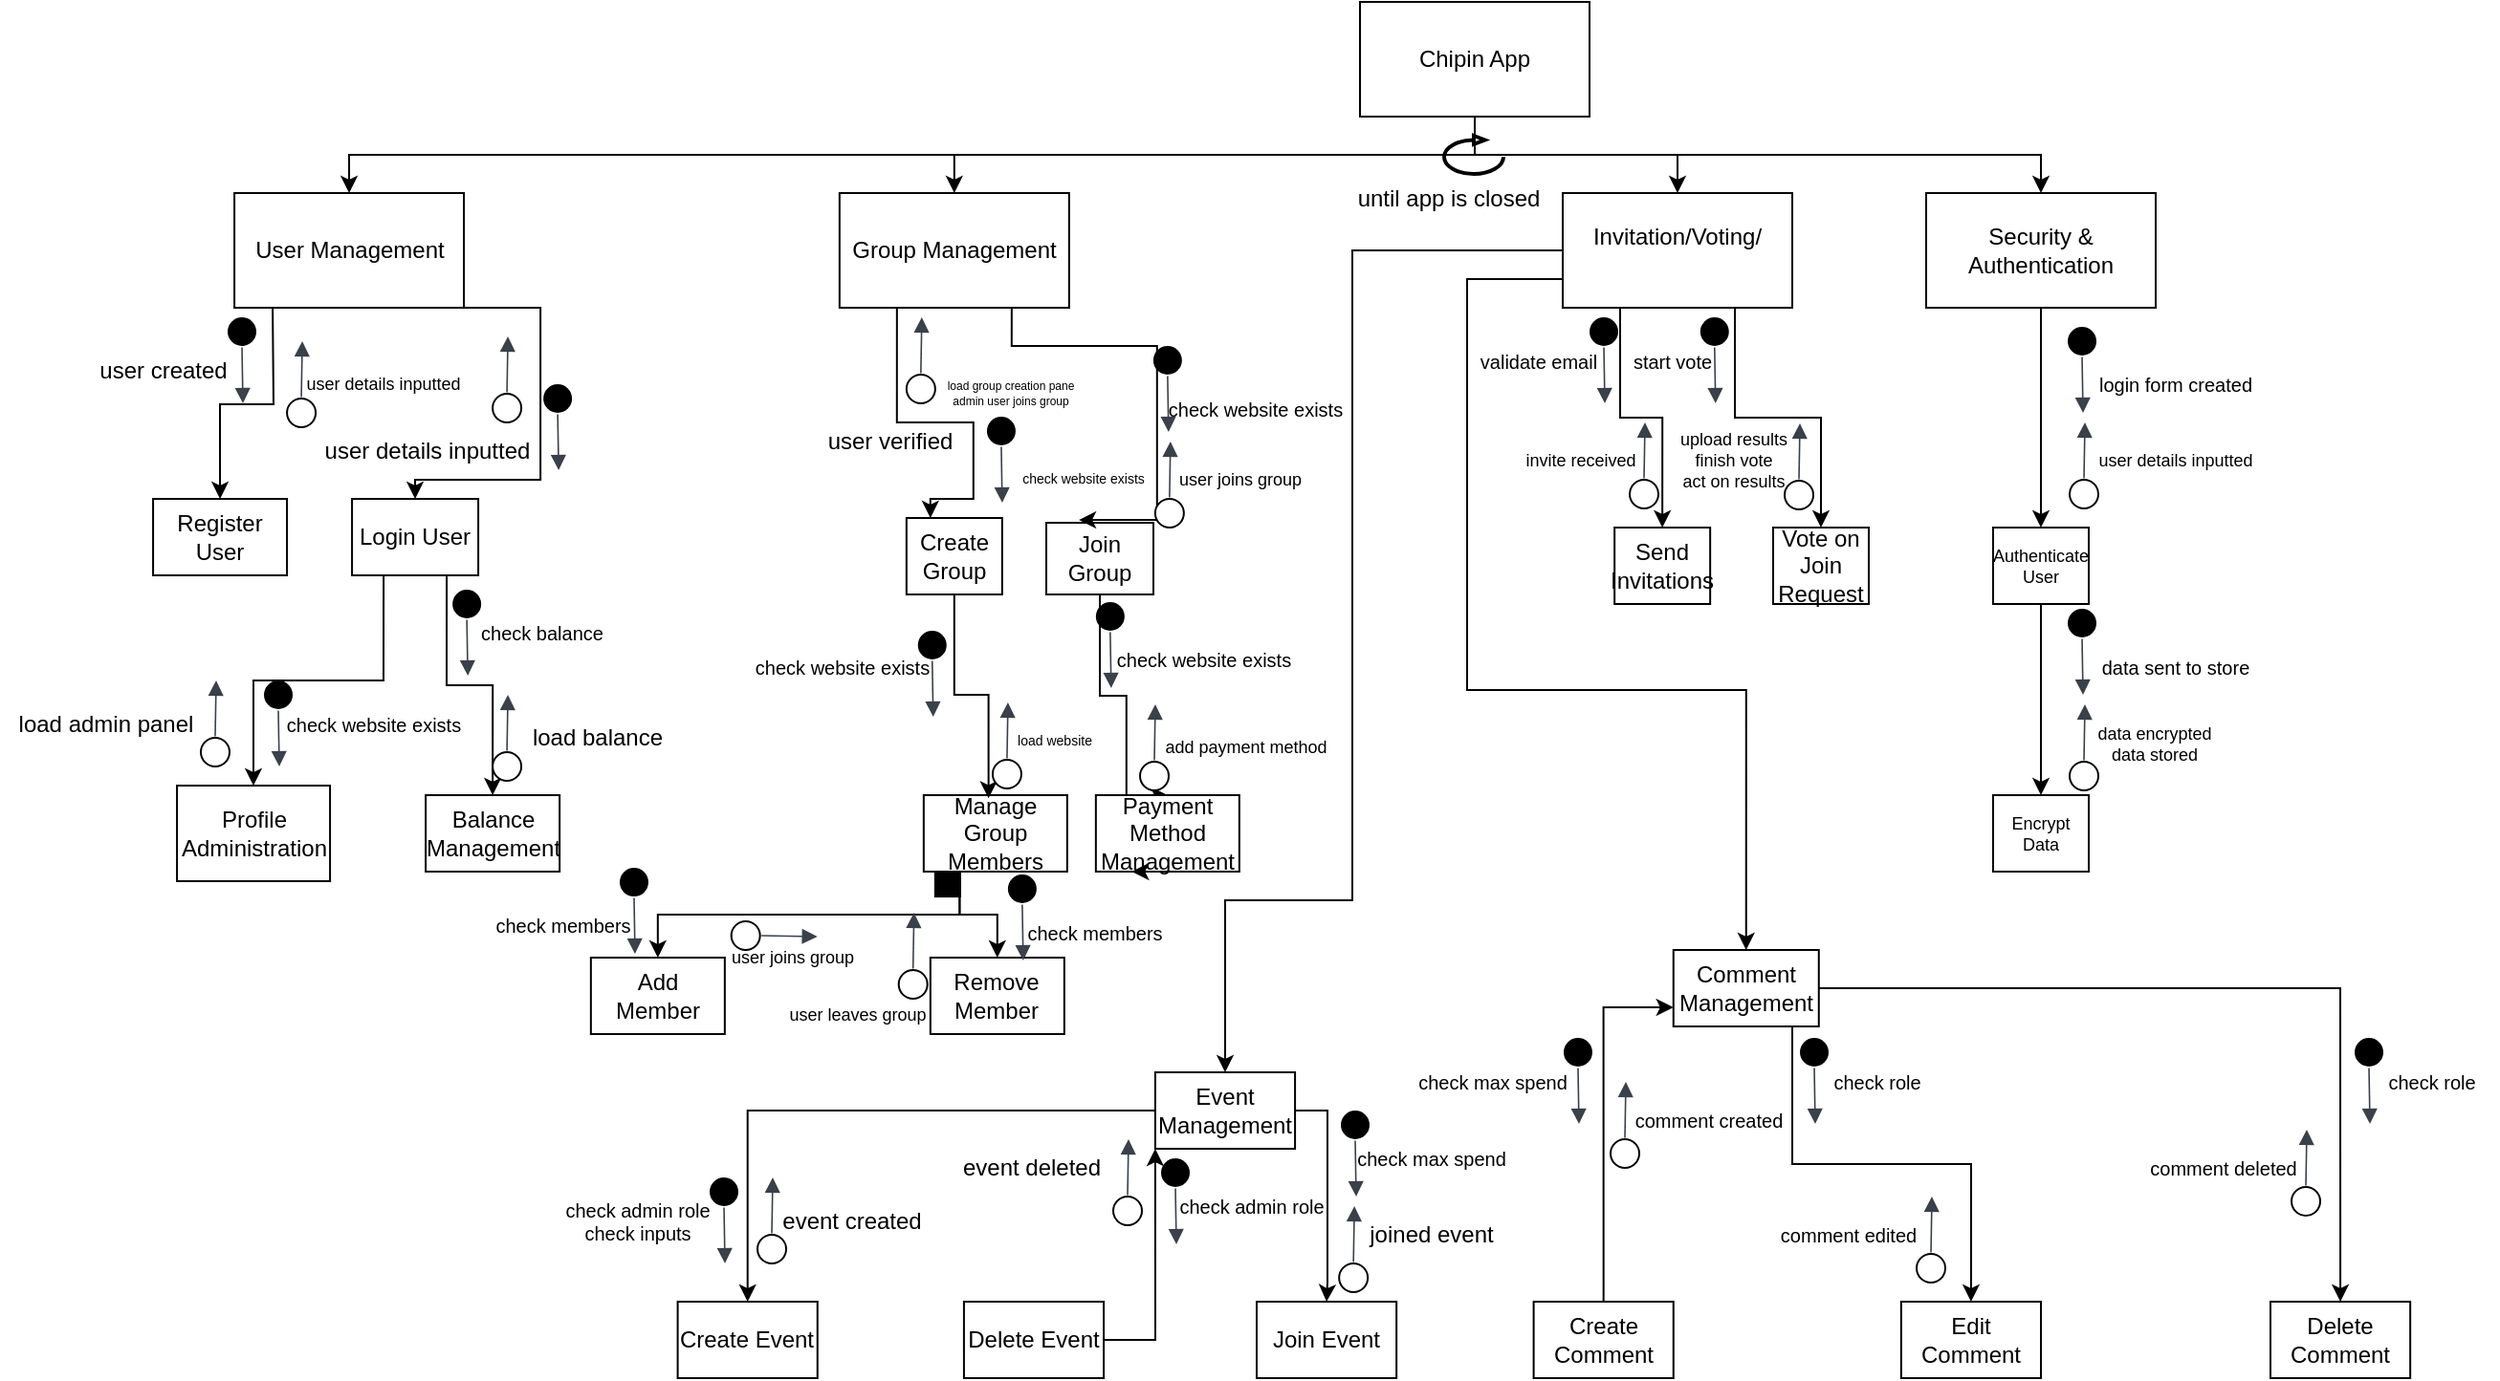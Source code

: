 <mxfile version="24.8.6">
  <diagram name="Page-1" id="zgIfJPxlpA5FmsdMfLJh">
    <mxGraphModel dx="2190" dy="866" grid="1" gridSize="10" guides="1" tooltips="1" connect="1" arrows="1" fold="1" page="1" pageScale="1" pageWidth="827" pageHeight="1169" math="0" shadow="0">
      <root>
        <mxCell id="0" />
        <mxCell id="1" parent="0" />
        <mxCell id="yRm_6xU5N3fanCTpzdw1-7" style="edgeStyle=orthogonalEdgeStyle;rounded=0;orthogonalLoop=1;jettySize=auto;html=1;entryX=0.5;entryY=0;entryDx=0;entryDy=0;exitX=0.5;exitY=1;exitDx=0;exitDy=0;" parent="1" source="yRm_6xU5N3fanCTpzdw1-1" target="yRm_6xU5N3fanCTpzdw1-2" edge="1">
          <mxGeometry relative="1" as="geometry" />
        </mxCell>
        <mxCell id="yRm_6xU5N3fanCTpzdw1-8" style="edgeStyle=orthogonalEdgeStyle;rounded=0;orthogonalLoop=1;jettySize=auto;html=1;exitX=0.5;exitY=1;exitDx=0;exitDy=0;entryX=0.5;entryY=0;entryDx=0;entryDy=0;" parent="1" source="yRm_6xU5N3fanCTpzdw1-1" target="yRm_6xU5N3fanCTpzdw1-3" edge="1">
          <mxGeometry relative="1" as="geometry" />
        </mxCell>
        <mxCell id="yRm_6xU5N3fanCTpzdw1-9" style="edgeStyle=orthogonalEdgeStyle;rounded=0;orthogonalLoop=1;jettySize=auto;html=1;exitX=0.5;exitY=1;exitDx=0;exitDy=0;entryX=0.5;entryY=0;entryDx=0;entryDy=0;" parent="1" source="yRm_6xU5N3fanCTpzdw1-1" target="yRm_6xU5N3fanCTpzdw1-4" edge="1">
          <mxGeometry relative="1" as="geometry" />
        </mxCell>
        <mxCell id="yRm_6xU5N3fanCTpzdw1-10" style="edgeStyle=orthogonalEdgeStyle;rounded=0;orthogonalLoop=1;jettySize=auto;html=1;exitX=0.5;exitY=1;exitDx=0;exitDy=0;entryX=0.5;entryY=0;entryDx=0;entryDy=0;" parent="1" source="yRm_6xU5N3fanCTpzdw1-1" target="yRm_6xU5N3fanCTpzdw1-5" edge="1">
          <mxGeometry relative="1" as="geometry" />
        </mxCell>
        <mxCell id="yRm_6xU5N3fanCTpzdw1-1" value="Chipin App" style="rounded=0;whiteSpace=wrap;html=1;" parent="1" vertex="1">
          <mxGeometry x="354" y="20" width="120" height="60" as="geometry" />
        </mxCell>
        <mxCell id="yRm_6xU5N3fanCTpzdw1-18" style="edgeStyle=orthogonalEdgeStyle;rounded=0;orthogonalLoop=1;jettySize=auto;html=1;entryX=0.5;entryY=0;entryDx=0;entryDy=0;" parent="1" target="yRm_6xU5N3fanCTpzdw1-14" edge="1">
          <mxGeometry relative="1" as="geometry">
            <mxPoint x="-214.46" y="180" as="sourcePoint" />
          </mxGeometry>
        </mxCell>
        <mxCell id="yRm_6xU5N3fanCTpzdw1-19" style="edgeStyle=orthogonalEdgeStyle;rounded=0;orthogonalLoop=1;jettySize=auto;html=1;exitX=0.75;exitY=1;exitDx=0;exitDy=0;entryX=0.5;entryY=0;entryDx=0;entryDy=0;" parent="1" target="yRm_6xU5N3fanCTpzdw1-15" edge="1">
          <mxGeometry relative="1" as="geometry">
            <Array as="points">
              <mxPoint x="-74.46" y="180" />
              <mxPoint x="-74.46" y="270" />
            </Array>
            <mxPoint x="-154.46" y="180.0" as="sourcePoint" />
          </mxGeometry>
        </mxCell>
        <mxCell id="yRm_6xU5N3fanCTpzdw1-2" value="User Management" style="rounded=0;whiteSpace=wrap;html=1;" parent="1" vertex="1">
          <mxGeometry x="-234.46" y="120" width="120" height="60" as="geometry" />
        </mxCell>
        <mxCell id="yRm_6xU5N3fanCTpzdw1-70" style="edgeStyle=orthogonalEdgeStyle;rounded=0;orthogonalLoop=1;jettySize=auto;html=1;exitX=0.25;exitY=1;exitDx=0;exitDy=0;entryX=0.25;entryY=0;entryDx=0;entryDy=0;" parent="1" source="yRm_6xU5N3fanCTpzdw1-3" target="yRm_6xU5N3fanCTpzdw1-68" edge="1">
          <mxGeometry relative="1" as="geometry">
            <Array as="points">
              <mxPoint x="111.92" y="240" />
              <mxPoint x="151.92" y="240" />
              <mxPoint x="151.92" y="280" />
            </Array>
          </mxGeometry>
        </mxCell>
        <mxCell id="yRm_6xU5N3fanCTpzdw1-3" value="Group Management" style="rounded=0;whiteSpace=wrap;html=1;" parent="1" vertex="1">
          <mxGeometry x="81.92" y="120" width="120" height="60" as="geometry" />
        </mxCell>
        <mxCell id="yRm_6xU5N3fanCTpzdw1-172" style="edgeStyle=orthogonalEdgeStyle;rounded=0;orthogonalLoop=1;jettySize=auto;html=1;exitX=0.25;exitY=1;exitDx=0;exitDy=0;entryX=0.5;entryY=0;entryDx=0;entryDy=0;" parent="1" source="yRm_6xU5N3fanCTpzdw1-4" target="yRm_6xU5N3fanCTpzdw1-168" edge="1">
          <mxGeometry relative="1" as="geometry" />
        </mxCell>
        <mxCell id="yRm_6xU5N3fanCTpzdw1-182" style="edgeStyle=orthogonalEdgeStyle;rounded=0;orthogonalLoop=1;jettySize=auto;html=1;exitX=0.75;exitY=1;exitDx=0;exitDy=0;entryX=0.5;entryY=0;entryDx=0;entryDy=0;" parent="1" source="yRm_6xU5N3fanCTpzdw1-4" target="yRm_6xU5N3fanCTpzdw1-169" edge="1">
          <mxGeometry relative="1" as="geometry">
            <mxPoint x="610" y="250" as="targetPoint" />
          </mxGeometry>
        </mxCell>
        <mxCell id="mDjDgovq12CMPlcNKExj-9" style="edgeStyle=orthogonalEdgeStyle;rounded=0;orthogonalLoop=1;jettySize=auto;html=1;entryX=0.5;entryY=0;entryDx=0;entryDy=0;" edge="1" parent="1" source="yRm_6xU5N3fanCTpzdw1-4" target="mDjDgovq12CMPlcNKExj-4">
          <mxGeometry relative="1" as="geometry">
            <Array as="points">
              <mxPoint x="350" y="150" />
              <mxPoint x="350" y="490" />
              <mxPoint x="284" y="490" />
            </Array>
          </mxGeometry>
        </mxCell>
        <mxCell id="mDjDgovq12CMPlcNKExj-10" style="edgeStyle=orthogonalEdgeStyle;rounded=0;orthogonalLoop=1;jettySize=auto;html=1;exitX=0;exitY=0.75;exitDx=0;exitDy=0;entryX=0.5;entryY=0;entryDx=0;entryDy=0;" edge="1" parent="1" source="yRm_6xU5N3fanCTpzdw1-4" target="mDjDgovq12CMPlcNKExj-7">
          <mxGeometry relative="1" as="geometry">
            <Array as="points">
              <mxPoint x="410" y="165" />
              <mxPoint x="410" y="380" />
              <mxPoint x="556" y="380" />
            </Array>
          </mxGeometry>
        </mxCell>
        <mxCell id="yRm_6xU5N3fanCTpzdw1-4" value="Invitation/Voting/&lt;div&gt;&lt;br/&gt;&lt;/div&gt;" style="rounded=0;whiteSpace=wrap;html=1;" parent="1" vertex="1">
          <mxGeometry x="460" y="120" width="120" height="60" as="geometry" />
        </mxCell>
        <mxCell id="yRm_6xU5N3fanCTpzdw1-200" style="edgeStyle=orthogonalEdgeStyle;rounded=0;orthogonalLoop=1;jettySize=auto;html=1;exitX=0.5;exitY=1;exitDx=0;exitDy=0;entryX=0.5;entryY=0;entryDx=0;entryDy=0;" parent="1" source="yRm_6xU5N3fanCTpzdw1-5" target="yRm_6xU5N3fanCTpzdw1-171" edge="1">
          <mxGeometry relative="1" as="geometry" />
        </mxCell>
        <mxCell id="yRm_6xU5N3fanCTpzdw1-5" value="Security &amp;amp; Authentication" style="rounded=0;whiteSpace=wrap;html=1;" parent="1" vertex="1">
          <mxGeometry x="650" y="120" width="120" height="60" as="geometry" />
        </mxCell>
        <mxCell id="yRm_6xU5N3fanCTpzdw1-12" value="" style="html=1;verticalLabelPosition=bottom;align=center;labelBackgroundColor=#ffffff;verticalAlign=top;strokeWidth=2;strokeColor=#000000;shadow=0;dashed=0;shape=mxgraph.ios7.icons.reload;" parent="1" vertex="1">
          <mxGeometry x="398" y="90" width="31" height="20" as="geometry" />
        </mxCell>
        <mxCell id="yRm_6xU5N3fanCTpzdw1-13" value="until app is closed" style="text;html=1;align=center;verticalAlign=middle;resizable=0;points=[];autosize=1;strokeColor=none;fillColor=none;" parent="1" vertex="1">
          <mxGeometry x="340" y="108" width="120" height="30" as="geometry" />
        </mxCell>
        <mxCell id="yRm_6xU5N3fanCTpzdw1-14" value="Register User" style="rounded=0;whiteSpace=wrap;html=1;" parent="1" vertex="1">
          <mxGeometry x="-276.96" y="280" width="70" height="40" as="geometry" />
        </mxCell>
        <mxCell id="yRm_6xU5N3fanCTpzdw1-44" style="edgeStyle=orthogonalEdgeStyle;rounded=0;orthogonalLoop=1;jettySize=auto;html=1;exitX=0.75;exitY=1;exitDx=0;exitDy=0;entryX=0.5;entryY=0;entryDx=0;entryDy=0;" parent="1" source="yRm_6xU5N3fanCTpzdw1-15" target="yRm_6xU5N3fanCTpzdw1-17" edge="1">
          <mxGeometry relative="1" as="geometry" />
        </mxCell>
        <mxCell id="yRm_6xU5N3fanCTpzdw1-100" style="edgeStyle=orthogonalEdgeStyle;rounded=0;orthogonalLoop=1;jettySize=auto;html=1;exitX=0.25;exitY=1;exitDx=0;exitDy=0;" parent="1" source="yRm_6xU5N3fanCTpzdw1-15" target="yRm_6xU5N3fanCTpzdw1-16" edge="1">
          <mxGeometry relative="1" as="geometry" />
        </mxCell>
        <mxCell id="yRm_6xU5N3fanCTpzdw1-15" value="Login User" style="rounded=0;whiteSpace=wrap;html=1;" parent="1" vertex="1">
          <mxGeometry x="-172.96" y="280" width="66" height="40" as="geometry" />
        </mxCell>
        <mxCell id="yRm_6xU5N3fanCTpzdw1-16" value="Profile Administration" style="rounded=0;whiteSpace=wrap;html=1;" parent="1" vertex="1">
          <mxGeometry x="-264.46" y="430" width="80" height="50" as="geometry" />
        </mxCell>
        <mxCell id="yRm_6xU5N3fanCTpzdw1-17" value="Balance Management" style="rounded=0;whiteSpace=wrap;html=1;" parent="1" vertex="1">
          <mxGeometry x="-134.44" y="435" width="70" height="40" as="geometry" />
        </mxCell>
        <mxCell id="yRm_6xU5N3fanCTpzdw1-20" value="" style="group;dropTarget=0;pointerEvents=0;rotation=-90;" parent="1" vertex="1">
          <mxGeometry x="-251.995" y="200" width="45.035" height="15" as="geometry" />
        </mxCell>
        <mxCell id="yRm_6xU5N3fanCTpzdw1-21" value="" style="html=1;overflow=block;blockSpacing=1;whiteSpace=wrap;ellipse;fontSize=13;spacing=3.8;strokeColor=#unset;fillOpacity=100;rounded=1;absoluteArcSize=1;arcSize=9;rotation=0;fillColor=#000000;strokeWidth=NaN;lucidId=aJupBf46AVSY;" parent="yRm_6xU5N3fanCTpzdw1-20" vertex="1">
          <mxGeometry x="14" y="-15" width="15" height="15" as="geometry" />
        </mxCell>
        <mxCell id="yRm_6xU5N3fanCTpzdw1-22" value="" style="html=1;jettySize=18;whiteSpace=wrap;fontSize=13;strokeColor=#3a414a;strokeOpacity=100;strokeWidth=0.8;rounded=0;startArrow=none;endArrow=block;endFill=1;exitX=0.5;exitY=1.051;exitPerimeter=0;lucidId=aJup3SFMS550;" parent="yRm_6xU5N3fanCTpzdw1-20" source="yRm_6xU5N3fanCTpzdw1-21" edge="1">
          <mxGeometry width="100" height="100" relative="1" as="geometry">
            <Array as="points" />
            <mxPoint x="22" y="30" as="targetPoint" />
          </mxGeometry>
        </mxCell>
        <mxCell id="yRm_6xU5N3fanCTpzdw1-26" value="" style="group;dropTarget=0;pointerEvents=0;rotation=90;" parent="1" vertex="1">
          <mxGeometry x="-221.955" y="212.5" width="45.035" height="15" as="geometry" />
        </mxCell>
        <mxCell id="yRm_6xU5N3fanCTpzdw1-27" value="" style="html=1;overflow=block;blockSpacing=1;whiteSpace=wrap;ellipse;fontSize=13;spacing=3.8;strokeColor=#000000;fillOpacity=100;rounded=1;absoluteArcSize=1;arcSize=9;rotation=180;fillColor=#FFFFFF;strokeWidth=1;lucidId=aJupBf46AVSY;" parent="yRm_6xU5N3fanCTpzdw1-26" vertex="1">
          <mxGeometry x="15" y="15" width="15" height="15" as="geometry" />
        </mxCell>
        <mxCell id="yRm_6xU5N3fanCTpzdw1-28" value="" style="html=1;jettySize=18;whiteSpace=wrap;fontSize=13;strokeColor=#3a414a;strokeOpacity=100;strokeWidth=0.8;rounded=0;startArrow=none;endArrow=block;endFill=1;exitX=0.5;exitY=1.051;exitPerimeter=0;lucidId=aJup3SFMS550;" parent="yRm_6xU5N3fanCTpzdw1-26" source="yRm_6xU5N3fanCTpzdw1-27" edge="1">
          <mxGeometry width="100" height="100" relative="1" as="geometry">
            <Array as="points" />
            <mxPoint x="23" y="-15" as="targetPoint" />
          </mxGeometry>
        </mxCell>
        <mxCell id="yRm_6xU5N3fanCTpzdw1-29" value="user created" style="text;html=1;align=center;verticalAlign=middle;resizable=0;points=[];autosize=1;strokeColor=none;fillColor=none;" parent="1" vertex="1">
          <mxGeometry x="-317.02" y="197.5" width="90" height="30" as="geometry" />
        </mxCell>
        <mxCell id="yRm_6xU5N3fanCTpzdw1-30" value="user details inputted" style="text;html=1;align=center;verticalAlign=middle;resizable=0;points=[];autosize=1;strokeColor=none;fillColor=none;fontSize=9;" parent="1" vertex="1">
          <mxGeometry x="-206.96" y="210" width="100" height="20" as="geometry" />
        </mxCell>
        <mxCell id="yRm_6xU5N3fanCTpzdw1-32" value="" style="group;dropTarget=0;pointerEvents=0;rotation=-90;" parent="1" vertex="1">
          <mxGeometry x="-86.935" y="235" width="45.035" height="15" as="geometry" />
        </mxCell>
        <mxCell id="yRm_6xU5N3fanCTpzdw1-33" value="" style="html=1;overflow=block;blockSpacing=1;whiteSpace=wrap;ellipse;fontSize=13;spacing=3.8;strokeColor=#unset;fillOpacity=100;rounded=1;absoluteArcSize=1;arcSize=9;rotation=0;fillColor=#000000;strokeWidth=NaN;lucidId=aJupBf46AVSY;" parent="yRm_6xU5N3fanCTpzdw1-32" vertex="1">
          <mxGeometry x="14" y="-15" width="15" height="15" as="geometry" />
        </mxCell>
        <mxCell id="yRm_6xU5N3fanCTpzdw1-34" value="" style="html=1;jettySize=18;whiteSpace=wrap;fontSize=13;strokeColor=#3a414a;strokeOpacity=100;strokeWidth=0.8;rounded=0;startArrow=none;endArrow=block;endFill=1;exitX=0.5;exitY=1.051;exitPerimeter=0;lucidId=aJup3SFMS550;" parent="yRm_6xU5N3fanCTpzdw1-32" source="yRm_6xU5N3fanCTpzdw1-33" edge="1">
          <mxGeometry width="100" height="100" relative="1" as="geometry">
            <Array as="points" />
            <mxPoint x="22" y="30" as="targetPoint" />
          </mxGeometry>
        </mxCell>
        <mxCell id="yRm_6xU5N3fanCTpzdw1-35" value="user details inputted" style="text;html=1;align=center;verticalAlign=middle;resizable=0;points=[];autosize=1;strokeColor=none;fillColor=none;" parent="1" vertex="1">
          <mxGeometry x="-199.46" y="240" width="130" height="30" as="geometry" />
        </mxCell>
        <mxCell id="yRm_6xU5N3fanCTpzdw1-37" value="user verified" style="text;html=1;align=center;verticalAlign=middle;resizable=0;points=[];autosize=1;strokeColor=none;fillColor=none;" parent="1" vertex="1">
          <mxGeometry x="63.44" y="235" width="90" height="30" as="geometry" />
        </mxCell>
        <mxCell id="yRm_6xU5N3fanCTpzdw1-38" value="" style="group;dropTarget=0;pointerEvents=0;rotation=90;" parent="1" vertex="1">
          <mxGeometry x="-114.455" y="210" width="45.035" height="15" as="geometry" />
        </mxCell>
        <mxCell id="yRm_6xU5N3fanCTpzdw1-39" value="" style="html=1;overflow=block;blockSpacing=1;whiteSpace=wrap;ellipse;fontSize=13;spacing=3.8;strokeColor=#000000;fillOpacity=100;rounded=1;absoluteArcSize=1;arcSize=9;rotation=180;fillColor=#FFFFFF;strokeWidth=1;lucidId=aJupBf46AVSY;" parent="yRm_6xU5N3fanCTpzdw1-38" vertex="1">
          <mxGeometry x="15" y="15" width="15" height="15" as="geometry" />
        </mxCell>
        <mxCell id="yRm_6xU5N3fanCTpzdw1-40" value="" style="html=1;jettySize=18;whiteSpace=wrap;fontSize=13;strokeColor=#3a414a;strokeOpacity=100;strokeWidth=0.8;rounded=0;startArrow=none;endArrow=block;endFill=1;exitX=0.5;exitY=1.051;exitPerimeter=0;lucidId=aJup3SFMS550;" parent="yRm_6xU5N3fanCTpzdw1-38" source="yRm_6xU5N3fanCTpzdw1-39" edge="1">
          <mxGeometry width="100" height="100" relative="1" as="geometry">
            <Array as="points" />
            <mxPoint x="23" y="-15" as="targetPoint" />
          </mxGeometry>
        </mxCell>
        <mxCell id="yRm_6xU5N3fanCTpzdw1-45" value="" style="group;dropTarget=0;pointerEvents=0;rotation=90;" parent="1" vertex="1">
          <mxGeometry x="-266.995" y="390" width="45.035" height="15" as="geometry" />
        </mxCell>
        <mxCell id="yRm_6xU5N3fanCTpzdw1-46" value="" style="html=1;overflow=block;blockSpacing=1;whiteSpace=wrap;ellipse;fontSize=13;spacing=3.8;strokeColor=#000000;fillOpacity=100;rounded=1;absoluteArcSize=1;arcSize=9;rotation=180;fillColor=#FFFFFF;strokeWidth=1;lucidId=aJupBf46AVSY;" parent="yRm_6xU5N3fanCTpzdw1-45" vertex="1">
          <mxGeometry x="15" y="15" width="15" height="15" as="geometry" />
        </mxCell>
        <mxCell id="yRm_6xU5N3fanCTpzdw1-47" value="" style="html=1;jettySize=18;whiteSpace=wrap;fontSize=13;strokeColor=#3a414a;strokeOpacity=100;strokeWidth=0.8;rounded=0;startArrow=none;endArrow=block;endFill=1;exitX=0.5;exitY=1.051;exitPerimeter=0;lucidId=aJup3SFMS550;" parent="yRm_6xU5N3fanCTpzdw1-45" source="yRm_6xU5N3fanCTpzdw1-46" edge="1">
          <mxGeometry width="100" height="100" relative="1" as="geometry">
            <Array as="points" />
            <mxPoint x="23" y="-15" as="targetPoint" />
          </mxGeometry>
        </mxCell>
        <mxCell id="yRm_6xU5N3fanCTpzdw1-53" value="" style="group;dropTarget=0;pointerEvents=0;rotation=-90;" parent="1" vertex="1">
          <mxGeometry x="-232.995" y="390" width="45.035" height="15" as="geometry" />
        </mxCell>
        <mxCell id="yRm_6xU5N3fanCTpzdw1-54" value="" style="html=1;overflow=block;blockSpacing=1;whiteSpace=wrap;ellipse;fontSize=13;spacing=3.8;strokeColor=#unset;fillOpacity=100;rounded=1;absoluteArcSize=1;arcSize=9;rotation=0;fillColor=#000000;strokeWidth=NaN;lucidId=aJupBf46AVSY;" parent="yRm_6xU5N3fanCTpzdw1-53" vertex="1">
          <mxGeometry x="14" y="-15" width="15" height="15" as="geometry" />
        </mxCell>
        <mxCell id="yRm_6xU5N3fanCTpzdw1-55" value="" style="html=1;jettySize=18;whiteSpace=wrap;fontSize=13;strokeColor=#3a414a;strokeOpacity=100;strokeWidth=0.8;rounded=0;startArrow=none;endArrow=block;endFill=1;exitX=0.5;exitY=1.051;exitPerimeter=0;lucidId=aJup3SFMS550;" parent="yRm_6xU5N3fanCTpzdw1-53" source="yRm_6xU5N3fanCTpzdw1-54" edge="1">
          <mxGeometry width="100" height="100" relative="1" as="geometry">
            <Array as="points" />
            <mxPoint x="22" y="30" as="targetPoint" />
          </mxGeometry>
        </mxCell>
        <mxCell id="yRm_6xU5N3fanCTpzdw1-56" value="load admin panel" style="text;html=1;align=center;verticalAlign=middle;resizable=0;points=[];autosize=1;strokeColor=none;fillColor=none;" parent="1" vertex="1">
          <mxGeometry x="-357" y="382.5" width="110" height="30" as="geometry" />
        </mxCell>
        <mxCell id="yRm_6xU5N3fanCTpzdw1-58" value="check website exists" style="text;html=1;align=center;verticalAlign=middle;resizable=0;points=[];autosize=1;strokeColor=none;fillColor=none;fontSize=10;" parent="1" vertex="1">
          <mxGeometry x="-216.96" y="382.5" width="110" height="30" as="geometry" />
        </mxCell>
        <mxCell id="yRm_6xU5N3fanCTpzdw1-60" value="" style="group;dropTarget=0;pointerEvents=0;rotation=90;" parent="1" vertex="1">
          <mxGeometry x="-114.455" y="397.5" width="45.035" height="15" as="geometry" />
        </mxCell>
        <mxCell id="yRm_6xU5N3fanCTpzdw1-61" value="" style="html=1;overflow=block;blockSpacing=1;whiteSpace=wrap;ellipse;fontSize=13;spacing=3.8;strokeColor=#000000;fillOpacity=100;rounded=1;absoluteArcSize=1;arcSize=9;rotation=180;fillColor=#FFFFFF;strokeWidth=1;lucidId=aJupBf46AVSY;" parent="yRm_6xU5N3fanCTpzdw1-60" vertex="1">
          <mxGeometry x="15" y="15" width="15" height="15" as="geometry" />
        </mxCell>
        <mxCell id="yRm_6xU5N3fanCTpzdw1-62" value="" style="html=1;jettySize=18;whiteSpace=wrap;fontSize=13;strokeColor=#3a414a;strokeOpacity=100;strokeWidth=0.8;rounded=0;startArrow=none;endArrow=block;endFill=1;exitX=0.5;exitY=1.051;exitPerimeter=0;lucidId=aJup3SFMS550;" parent="yRm_6xU5N3fanCTpzdw1-60" source="yRm_6xU5N3fanCTpzdw1-61" edge="1">
          <mxGeometry width="100" height="100" relative="1" as="geometry">
            <Array as="points" />
            <mxPoint x="23" y="-15" as="targetPoint" />
          </mxGeometry>
        </mxCell>
        <mxCell id="yRm_6xU5N3fanCTpzdw1-63" value="" style="group;dropTarget=0;pointerEvents=0;rotation=-90;" parent="1" vertex="1">
          <mxGeometry x="-134.435" y="342.5" width="45.035" height="15" as="geometry" />
        </mxCell>
        <mxCell id="yRm_6xU5N3fanCTpzdw1-64" value="" style="html=1;overflow=block;blockSpacing=1;whiteSpace=wrap;ellipse;fontSize=13;spacing=3.8;strokeColor=#unset;fillOpacity=100;rounded=1;absoluteArcSize=1;arcSize=9;rotation=0;fillColor=#000000;strokeWidth=NaN;lucidId=aJupBf46AVSY;" parent="yRm_6xU5N3fanCTpzdw1-63" vertex="1">
          <mxGeometry x="14" y="-15" width="15" height="15" as="geometry" />
        </mxCell>
        <mxCell id="yRm_6xU5N3fanCTpzdw1-65" value="" style="html=1;jettySize=18;whiteSpace=wrap;fontSize=13;strokeColor=#3a414a;strokeOpacity=100;strokeWidth=0.8;rounded=0;startArrow=none;endArrow=block;endFill=1;exitX=0.5;exitY=1.051;exitPerimeter=0;lucidId=aJup3SFMS550;" parent="yRm_6xU5N3fanCTpzdw1-63" source="yRm_6xU5N3fanCTpzdw1-64" edge="1">
          <mxGeometry width="100" height="100" relative="1" as="geometry">
            <Array as="points" />
            <mxPoint x="22" y="30" as="targetPoint" />
          </mxGeometry>
        </mxCell>
        <mxCell id="yRm_6xU5N3fanCTpzdw1-66" value="load balance" style="text;html=1;align=center;verticalAlign=middle;resizable=0;points=[];autosize=1;strokeColor=none;fillColor=none;" parent="1" vertex="1">
          <mxGeometry x="-90.46" y="390" width="90" height="30" as="geometry" />
        </mxCell>
        <mxCell id="yRm_6xU5N3fanCTpzdw1-67" value="check balance" style="text;html=1;align=center;verticalAlign=middle;resizable=0;points=[];autosize=1;strokeColor=none;fillColor=none;fontSize=10;" parent="1" vertex="1">
          <mxGeometry x="-119.44" y="335" width="90" height="30" as="geometry" />
        </mxCell>
        <mxCell id="yRm_6xU5N3fanCTpzdw1-68" value="Create Group" style="rounded=0;whiteSpace=wrap;html=1;" parent="1" vertex="1">
          <mxGeometry x="116.92" y="290" width="50" height="40" as="geometry" />
        </mxCell>
        <mxCell id="yRm_6xU5N3fanCTpzdw1-110" style="edgeStyle=orthogonalEdgeStyle;rounded=0;orthogonalLoop=1;jettySize=auto;html=1;exitX=0.5;exitY=1;exitDx=0;exitDy=0;entryX=0.5;entryY=0;entryDx=0;entryDy=0;" parent="1" source="yRm_6xU5N3fanCTpzdw1-69" target="yRm_6xU5N3fanCTpzdw1-109" edge="1">
          <mxGeometry relative="1" as="geometry">
            <Array as="points">
              <mxPoint x="217.92" y="383" />
              <mxPoint x="231.92" y="383" />
              <mxPoint x="231.92" y="435" />
            </Array>
          </mxGeometry>
        </mxCell>
        <mxCell id="yRm_6xU5N3fanCTpzdw1-69" value="Join Group" style="rounded=0;whiteSpace=wrap;html=1;" parent="1" vertex="1">
          <mxGeometry x="190" y="292.5" width="56" height="37.5" as="geometry" />
        </mxCell>
        <mxCell id="yRm_6xU5N3fanCTpzdw1-71" style="edgeStyle=orthogonalEdgeStyle;rounded=0;orthogonalLoop=1;jettySize=auto;html=1;exitX=0.75;exitY=1;exitDx=0;exitDy=0;entryX=0.304;entryY=-0.039;entryDx=0;entryDy=0;entryPerimeter=0;" parent="1" source="yRm_6xU5N3fanCTpzdw1-3" target="yRm_6xU5N3fanCTpzdw1-69" edge="1">
          <mxGeometry relative="1" as="geometry">
            <Array as="points">
              <mxPoint x="171.92" y="200" />
              <mxPoint x="247.92" y="200" />
              <mxPoint x="247.92" y="291" />
            </Array>
          </mxGeometry>
        </mxCell>
        <mxCell id="yRm_6xU5N3fanCTpzdw1-135" style="edgeStyle=orthogonalEdgeStyle;rounded=0;orthogonalLoop=1;jettySize=auto;html=1;exitX=0.25;exitY=1;exitDx=0;exitDy=0;entryX=0.5;entryY=0;entryDx=0;entryDy=0;" parent="1" source="yRm_6xU5N3fanCTpzdw1-73" target="yRm_6xU5N3fanCTpzdw1-132" edge="1">
          <mxGeometry relative="1" as="geometry" />
        </mxCell>
        <mxCell id="yRm_6xU5N3fanCTpzdw1-141" style="edgeStyle=orthogonalEdgeStyle;rounded=0;orthogonalLoop=1;jettySize=auto;html=1;exitX=0.25;exitY=1;exitDx=0;exitDy=0;" parent="1" source="yRm_6xU5N3fanCTpzdw1-73" target="yRm_6xU5N3fanCTpzdw1-133" edge="1">
          <mxGeometry relative="1" as="geometry" />
        </mxCell>
        <mxCell id="yRm_6xU5N3fanCTpzdw1-73" value="Manage Group Members" style="rounded=0;whiteSpace=wrap;html=1;" parent="1" vertex="1">
          <mxGeometry x="125.92" y="435" width="75" height="40" as="geometry" />
        </mxCell>
        <mxCell id="yRm_6xU5N3fanCTpzdw1-76" value="" style="group;dropTarget=0;pointerEvents=0;rotation=90;" parent="1" vertex="1">
          <mxGeometry x="101.925" y="200" width="45.035" height="15" as="geometry" />
        </mxCell>
        <mxCell id="yRm_6xU5N3fanCTpzdw1-77" value="" style="html=1;overflow=block;blockSpacing=1;whiteSpace=wrap;ellipse;fontSize=13;spacing=3.8;strokeColor=#000000;fillOpacity=100;rounded=1;absoluteArcSize=1;arcSize=9;rotation=180;fillColor=#FFFFFF;strokeWidth=1;lucidId=aJupBf46AVSY;" parent="yRm_6xU5N3fanCTpzdw1-76" vertex="1">
          <mxGeometry x="15" y="15" width="15" height="15" as="geometry" />
        </mxCell>
        <mxCell id="yRm_6xU5N3fanCTpzdw1-78" value="" style="html=1;jettySize=18;whiteSpace=wrap;fontSize=13;strokeColor=#3a414a;strokeOpacity=100;strokeWidth=0.8;rounded=0;startArrow=none;endArrow=block;endFill=1;exitX=0.5;exitY=1.051;exitPerimeter=0;lucidId=aJup3SFMS550;" parent="yRm_6xU5N3fanCTpzdw1-76" source="yRm_6xU5N3fanCTpzdw1-77" edge="1">
          <mxGeometry width="100" height="100" relative="1" as="geometry">
            <Array as="points" />
            <mxPoint x="23" y="-15" as="targetPoint" />
          </mxGeometry>
        </mxCell>
        <mxCell id="yRm_6xU5N3fanCTpzdw1-79" value="load group creation pane&lt;div&gt;admin user joins group&lt;/div&gt;" style="text;html=1;align=center;verticalAlign=middle;resizable=0;points=[];autosize=1;strokeColor=none;fillColor=none;fontSize=6;" parent="1" vertex="1">
          <mxGeometry x="125.92" y="210" width="90" height="30" as="geometry" />
        </mxCell>
        <mxCell id="yRm_6xU5N3fanCTpzdw1-80" value="" style="group;dropTarget=0;pointerEvents=0;rotation=-90;" parent="1" vertex="1">
          <mxGeometry x="144.965" y="252" width="45.035" height="15" as="geometry" />
        </mxCell>
        <mxCell id="yRm_6xU5N3fanCTpzdw1-81" value="" style="html=1;overflow=block;blockSpacing=1;whiteSpace=wrap;ellipse;fontSize=13;spacing=3.8;strokeColor=#unset;fillOpacity=100;rounded=1;absoluteArcSize=1;arcSize=9;rotation=0;fillColor=#000000;strokeWidth=NaN;lucidId=aJupBf46AVSY;" parent="yRm_6xU5N3fanCTpzdw1-80" vertex="1">
          <mxGeometry x="14" y="-15" width="15" height="15" as="geometry" />
        </mxCell>
        <mxCell id="yRm_6xU5N3fanCTpzdw1-82" value="" style="html=1;jettySize=18;whiteSpace=wrap;fontSize=13;strokeColor=#3a414a;strokeOpacity=100;strokeWidth=0.8;rounded=0;startArrow=none;endArrow=block;endFill=1;exitX=0.5;exitY=1.051;exitPerimeter=0;lucidId=aJup3SFMS550;" parent="yRm_6xU5N3fanCTpzdw1-80" source="yRm_6xU5N3fanCTpzdw1-81" edge="1">
          <mxGeometry width="100" height="100" relative="1" as="geometry">
            <Array as="points" />
            <mxPoint x="22" y="30" as="targetPoint" />
          </mxGeometry>
        </mxCell>
        <mxCell id="yRm_6xU5N3fanCTpzdw1-83" value="&lt;font style=&quot;font-size: 7px;&quot;&gt;check website exists&lt;/font&gt;" style="text;html=1;align=center;verticalAlign=middle;resizable=0;points=[];autosize=1;strokeColor=none;fillColor=none;fontSize=7;" parent="1" vertex="1">
          <mxGeometry x="164.0" y="260" width="90" height="20" as="geometry" />
        </mxCell>
        <mxCell id="yRm_6xU5N3fanCTpzdw1-84" style="edgeStyle=orthogonalEdgeStyle;rounded=0;orthogonalLoop=1;jettySize=auto;html=1;entryX=0.452;entryY=0.042;entryDx=0;entryDy=0;entryPerimeter=0;" parent="1" source="yRm_6xU5N3fanCTpzdw1-68" target="yRm_6xU5N3fanCTpzdw1-73" edge="1">
          <mxGeometry relative="1" as="geometry" />
        </mxCell>
        <mxCell id="yRm_6xU5N3fanCTpzdw1-86" value="" style="group;dropTarget=0;pointerEvents=0;rotation=-90;" parent="1" vertex="1">
          <mxGeometry x="108.87" y="364" width="45.04" height="15" as="geometry" />
        </mxCell>
        <mxCell id="yRm_6xU5N3fanCTpzdw1-87" value="" style="html=1;overflow=block;blockSpacing=1;whiteSpace=wrap;ellipse;fontSize=13;spacing=3.8;strokeColor=#unset;fillOpacity=100;rounded=1;absoluteArcSize=1;arcSize=9;rotation=0;fillColor=#000000;strokeWidth=NaN;lucidId=aJupBf46AVSY;" parent="yRm_6xU5N3fanCTpzdw1-86" vertex="1">
          <mxGeometry x="14.001" y="-15" width="15.002" height="15" as="geometry" />
        </mxCell>
        <mxCell id="yRm_6xU5N3fanCTpzdw1-88" value="" style="html=1;jettySize=18;whiteSpace=wrap;fontSize=13;strokeColor=#3a414a;strokeOpacity=100;strokeWidth=0.8;rounded=0;startArrow=none;endArrow=block;endFill=1;exitX=0.5;exitY=1.051;exitPerimeter=0;lucidId=aJup3SFMS550;" parent="yRm_6xU5N3fanCTpzdw1-86" source="yRm_6xU5N3fanCTpzdw1-87" edge="1">
          <mxGeometry width="100" height="100" relative="1" as="geometry">
            <Array as="points" />
            <mxPoint x="22.002" y="30" as="targetPoint" />
          </mxGeometry>
        </mxCell>
        <mxCell id="yRm_6xU5N3fanCTpzdw1-90" value="check website exists" style="text;html=1;align=center;verticalAlign=middle;resizable=0;points=[];autosize=1;strokeColor=none;fillColor=none;fontSize=10;" parent="1" vertex="1">
          <mxGeometry x="27.93" y="352.5" width="110" height="30" as="geometry" />
        </mxCell>
        <mxCell id="yRm_6xU5N3fanCTpzdw1-91" value="" style="group;dropTarget=0;pointerEvents=0;rotation=90;" parent="1" vertex="1">
          <mxGeometry x="146.965" y="401.5" width="45.035" height="15" as="geometry" />
        </mxCell>
        <mxCell id="yRm_6xU5N3fanCTpzdw1-92" value="" style="html=1;overflow=block;blockSpacing=1;whiteSpace=wrap;ellipse;fontSize=13;spacing=3.8;strokeColor=#000000;fillOpacity=100;rounded=1;absoluteArcSize=1;arcSize=9;rotation=180;fillColor=#FFFFFF;strokeWidth=1;lucidId=aJupBf46AVSY;" parent="yRm_6xU5N3fanCTpzdw1-91" vertex="1">
          <mxGeometry x="15" y="15" width="15" height="15" as="geometry" />
        </mxCell>
        <mxCell id="yRm_6xU5N3fanCTpzdw1-93" value="" style="html=1;jettySize=18;whiteSpace=wrap;fontSize=13;strokeColor=#3a414a;strokeOpacity=100;strokeWidth=0.8;rounded=0;startArrow=none;endArrow=block;endFill=1;exitX=0.5;exitY=1.051;exitPerimeter=0;lucidId=aJup3SFMS550;" parent="yRm_6xU5N3fanCTpzdw1-91" source="yRm_6xU5N3fanCTpzdw1-92" edge="1">
          <mxGeometry width="100" height="100" relative="1" as="geometry">
            <Array as="points" />
            <mxPoint x="23" y="-15" as="targetPoint" />
          </mxGeometry>
        </mxCell>
        <mxCell id="yRm_6xU5N3fanCTpzdw1-95" value="&lt;span style=&quot;font-size: 7px;&quot;&gt;load website&lt;/span&gt;" style="text;html=1;align=center;verticalAlign=middle;resizable=0;points=[];autosize=1;strokeColor=none;fillColor=none;" parent="1" vertex="1">
          <mxGeometry x="164.0" y="390" width="60" height="30" as="geometry" />
        </mxCell>
        <mxCell id="yRm_6xU5N3fanCTpzdw1-96" value="" style="group;dropTarget=0;pointerEvents=0;rotation=-90;" parent="1" vertex="1">
          <mxGeometry x="231.925" y="215" width="45.035" height="15" as="geometry" />
        </mxCell>
        <mxCell id="yRm_6xU5N3fanCTpzdw1-97" value="" style="html=1;overflow=block;blockSpacing=1;whiteSpace=wrap;ellipse;fontSize=13;spacing=3.8;strokeColor=#unset;fillOpacity=100;rounded=1;absoluteArcSize=1;arcSize=9;rotation=0;fillColor=#000000;strokeWidth=NaN;lucidId=aJupBf46AVSY;" parent="yRm_6xU5N3fanCTpzdw1-96" vertex="1">
          <mxGeometry x="14" y="-15" width="15" height="15" as="geometry" />
        </mxCell>
        <mxCell id="yRm_6xU5N3fanCTpzdw1-98" value="" style="html=1;jettySize=18;whiteSpace=wrap;fontSize=13;strokeColor=#3a414a;strokeOpacity=100;strokeWidth=0.8;rounded=0;startArrow=none;endArrow=block;endFill=1;exitX=0.5;exitY=1.051;exitPerimeter=0;lucidId=aJup3SFMS550;" parent="yRm_6xU5N3fanCTpzdw1-96" source="yRm_6xU5N3fanCTpzdw1-97" edge="1">
          <mxGeometry width="100" height="100" relative="1" as="geometry">
            <Array as="points" />
            <mxPoint x="22" y="30" as="targetPoint" />
          </mxGeometry>
        </mxCell>
        <mxCell id="yRm_6xU5N3fanCTpzdw1-99" value="&lt;font style=&quot;font-size: 10px;&quot;&gt;check website exists&lt;/font&gt;" style="text;html=1;align=center;verticalAlign=middle;resizable=0;points=[];autosize=1;strokeColor=none;fillColor=none;fontSize=10;" parent="1" vertex="1">
          <mxGeometry x="244" y="218" width="110" height="30" as="geometry" />
        </mxCell>
        <mxCell id="yRm_6xU5N3fanCTpzdw1-103" value="" style="group;dropTarget=0;pointerEvents=0;rotation=90;" parent="1" vertex="1">
          <mxGeometry x="231.925" y="265" width="45.035" height="15" as="geometry" />
        </mxCell>
        <mxCell id="yRm_6xU5N3fanCTpzdw1-104" value="" style="html=1;overflow=block;blockSpacing=1;whiteSpace=wrap;ellipse;fontSize=13;spacing=3.8;strokeColor=#000000;fillOpacity=100;rounded=1;absoluteArcSize=1;arcSize=9;rotation=180;fillColor=#FFFFFF;strokeWidth=1;lucidId=aJupBf46AVSY;" parent="yRm_6xU5N3fanCTpzdw1-103" vertex="1">
          <mxGeometry x="15" y="15" width="15" height="15" as="geometry" />
        </mxCell>
        <mxCell id="yRm_6xU5N3fanCTpzdw1-105" value="" style="html=1;jettySize=18;whiteSpace=wrap;fontSize=13;strokeColor=#3a414a;strokeOpacity=100;strokeWidth=0.8;rounded=0;startArrow=none;endArrow=block;endFill=1;exitX=0.5;exitY=1.051;exitPerimeter=0;lucidId=aJup3SFMS550;" parent="yRm_6xU5N3fanCTpzdw1-103" source="yRm_6xU5N3fanCTpzdw1-104" edge="1">
          <mxGeometry width="100" height="100" relative="1" as="geometry">
            <Array as="points" />
            <mxPoint x="23" y="-15" as="targetPoint" />
          </mxGeometry>
        </mxCell>
        <mxCell id="yRm_6xU5N3fanCTpzdw1-106" value="user joins group" style="text;html=1;align=center;verticalAlign=middle;resizable=0;points=[];autosize=1;strokeColor=none;fillColor=none;fontSize=9;" parent="1" vertex="1">
          <mxGeometry x="246" y="260" width="90" height="20" as="geometry" />
        </mxCell>
        <mxCell id="yRm_6xU5N3fanCTpzdw1-109" value="Payment Method Management" style="rounded=0;whiteSpace=wrap;html=1;" parent="1" vertex="1">
          <mxGeometry x="215.92" y="435" width="75" height="40" as="geometry" />
        </mxCell>
        <mxCell id="yRm_6xU5N3fanCTpzdw1-120" value="" style="group;dropTarget=0;pointerEvents=0;rotation=-90;" parent="1" vertex="1">
          <mxGeometry x="201.925" y="349" width="45.035" height="15" as="geometry" />
        </mxCell>
        <mxCell id="yRm_6xU5N3fanCTpzdw1-121" value="" style="html=1;overflow=block;blockSpacing=1;whiteSpace=wrap;ellipse;fontSize=13;spacing=3.8;strokeColor=#unset;fillOpacity=100;rounded=1;absoluteArcSize=1;arcSize=9;rotation=0;fillColor=#000000;strokeWidth=NaN;lucidId=aJupBf46AVSY;" parent="yRm_6xU5N3fanCTpzdw1-120" vertex="1">
          <mxGeometry x="14" y="-15" width="15" height="15" as="geometry" />
        </mxCell>
        <mxCell id="yRm_6xU5N3fanCTpzdw1-122" value="" style="html=1;jettySize=18;whiteSpace=wrap;fontSize=13;strokeColor=#3a414a;strokeOpacity=100;strokeWidth=0.8;rounded=0;startArrow=none;endArrow=block;endFill=1;exitX=0.5;exitY=1.051;exitPerimeter=0;lucidId=aJup3SFMS550;" parent="yRm_6xU5N3fanCTpzdw1-120" source="yRm_6xU5N3fanCTpzdw1-121" edge="1">
          <mxGeometry width="100" height="100" relative="1" as="geometry">
            <Array as="points" />
            <mxPoint x="22" y="30" as="targetPoint" />
          </mxGeometry>
        </mxCell>
        <mxCell id="yRm_6xU5N3fanCTpzdw1-123" value="check website exists" style="text;html=1;align=center;verticalAlign=middle;resizable=0;points=[];autosize=1;strokeColor=none;fillColor=none;fontSize=10;" parent="1" vertex="1">
          <mxGeometry x="216.92" y="349" width="110" height="30" as="geometry" />
        </mxCell>
        <mxCell id="yRm_6xU5N3fanCTpzdw1-124" value="" style="group;dropTarget=0;pointerEvents=0;rotation=90;" parent="1" vertex="1">
          <mxGeometry x="224.005" y="402.5" width="45.035" height="15" as="geometry" />
        </mxCell>
        <mxCell id="yRm_6xU5N3fanCTpzdw1-125" value="" style="html=1;overflow=block;blockSpacing=1;whiteSpace=wrap;ellipse;fontSize=13;spacing=3.8;strokeColor=#000000;fillOpacity=100;rounded=1;absoluteArcSize=1;arcSize=9;rotation=180;fillColor=#FFFFFF;strokeWidth=1;lucidId=aJupBf46AVSY;" parent="yRm_6xU5N3fanCTpzdw1-124" vertex="1">
          <mxGeometry x="15" y="15" width="15" height="15" as="geometry" />
        </mxCell>
        <mxCell id="yRm_6xU5N3fanCTpzdw1-126" value="" style="html=1;jettySize=18;whiteSpace=wrap;fontSize=13;strokeColor=#3a414a;strokeOpacity=100;strokeWidth=0.8;rounded=0;startArrow=none;endArrow=block;endFill=1;exitX=0.5;exitY=1.051;exitPerimeter=0;lucidId=aJup3SFMS550;" parent="yRm_6xU5N3fanCTpzdw1-124" source="yRm_6xU5N3fanCTpzdw1-125" edge="1">
          <mxGeometry width="100" height="100" relative="1" as="geometry">
            <Array as="points" />
            <mxPoint x="23" y="-15" as="targetPoint" />
          </mxGeometry>
        </mxCell>
        <mxCell id="yRm_6xU5N3fanCTpzdw1-127" value="add payment method" style="text;html=1;align=center;verticalAlign=middle;resizable=0;points=[];autosize=1;strokeColor=none;fillColor=none;fontSize=9;" parent="1" vertex="1">
          <mxGeometry x="239.0" y="400" width="110" height="20" as="geometry" />
        </mxCell>
        <mxCell id="yRm_6xU5N3fanCTpzdw1-128" style="edgeStyle=orthogonalEdgeStyle;rounded=0;orthogonalLoop=1;jettySize=auto;html=1;exitX=0.75;exitY=1;exitDx=0;exitDy=0;entryX=0.25;entryY=1;entryDx=0;entryDy=0;" parent="1" source="yRm_6xU5N3fanCTpzdw1-109" target="yRm_6xU5N3fanCTpzdw1-109" edge="1">
          <mxGeometry relative="1" as="geometry" />
        </mxCell>
        <mxCell id="yRm_6xU5N3fanCTpzdw1-132" value="Add Member" style="rounded=0;whiteSpace=wrap;html=1;" parent="1" vertex="1">
          <mxGeometry x="-48.08" y="520" width="70" height="40" as="geometry" />
        </mxCell>
        <mxCell id="yRm_6xU5N3fanCTpzdw1-133" value="Remove Member" style="rounded=0;whiteSpace=wrap;html=1;" parent="1" vertex="1">
          <mxGeometry x="129.42" y="520" width="70" height="40" as="geometry" />
        </mxCell>
        <mxCell id="yRm_6xU5N3fanCTpzdw1-139" value="" style="whiteSpace=wrap;html=1;aspect=fixed;fillColor=#000000;" parent="1" vertex="1">
          <mxGeometry x="131.92" y="475" width="13.04" height="13.04" as="geometry" />
        </mxCell>
        <mxCell id="yRm_6xU5N3fanCTpzdw1-143" value="" style="group;dropTarget=0;pointerEvents=0;rotation=-90;" parent="1" vertex="1">
          <mxGeometry x="-47.015" y="488.04" width="45.035" height="15" as="geometry" />
        </mxCell>
        <mxCell id="yRm_6xU5N3fanCTpzdw1-144" value="" style="html=1;overflow=block;blockSpacing=1;whiteSpace=wrap;ellipse;fontSize=13;spacing=3.8;strokeColor=#unset;fillOpacity=100;rounded=1;absoluteArcSize=1;arcSize=9;rotation=0;fillColor=#000000;strokeWidth=NaN;lucidId=aJupBf46AVSY;" parent="yRm_6xU5N3fanCTpzdw1-143" vertex="1">
          <mxGeometry x="14" y="-15" width="15" height="15" as="geometry" />
        </mxCell>
        <mxCell id="yRm_6xU5N3fanCTpzdw1-145" value="" style="html=1;jettySize=18;whiteSpace=wrap;fontSize=13;strokeColor=#3a414a;strokeOpacity=100;strokeWidth=0.8;rounded=0;startArrow=none;endArrow=block;endFill=1;exitX=0.5;exitY=1.051;exitPerimeter=0;lucidId=aJup3SFMS550;" parent="yRm_6xU5N3fanCTpzdw1-143" source="yRm_6xU5N3fanCTpzdw1-144" edge="1">
          <mxGeometry width="100" height="100" relative="1" as="geometry">
            <Array as="points" />
            <mxPoint x="22" y="30" as="targetPoint" />
          </mxGeometry>
        </mxCell>
        <mxCell id="yRm_6xU5N3fanCTpzdw1-146" value="&lt;font style=&quot;font-size: 10px;&quot;&gt;check members&lt;/font&gt;" style="text;html=1;align=center;verticalAlign=middle;resizable=0;points=[];autosize=1;strokeColor=none;fillColor=none;fontSize=10;" parent="1" vertex="1">
          <mxGeometry x="-108.08" y="488.04" width="90" height="30" as="geometry" />
        </mxCell>
        <mxCell id="yRm_6xU5N3fanCTpzdw1-147" value="" style="group;dropTarget=0;pointerEvents=0;rotation=-180;" parent="1" vertex="1">
          <mxGeometry x="25.345" y="501" width="45.035" height="15" as="geometry" />
        </mxCell>
        <mxCell id="yRm_6xU5N3fanCTpzdw1-148" value="" style="html=1;overflow=block;blockSpacing=1;whiteSpace=wrap;ellipse;fontSize=13;spacing=3.8;strokeColor=#000000;fillOpacity=100;rounded=1;absoluteArcSize=1;arcSize=9;rotation=-90;fillColor=#FFFFFF;strokeWidth=1;lucidId=aJupBf46AVSY;" parent="yRm_6xU5N3fanCTpzdw1-147" vertex="1">
          <mxGeometry width="15" height="15" as="geometry" />
        </mxCell>
        <mxCell id="yRm_6xU5N3fanCTpzdw1-149" value="" style="html=1;jettySize=18;whiteSpace=wrap;fontSize=13;strokeColor=#3a414a;strokeOpacity=100;strokeWidth=0.8;rounded=0;startArrow=none;endArrow=block;endFill=1;exitX=0.5;exitY=1.051;exitPerimeter=0;lucidId=aJup3SFMS550;" parent="yRm_6xU5N3fanCTpzdw1-147" source="yRm_6xU5N3fanCTpzdw1-148" edge="1">
          <mxGeometry width="100" height="100" relative="1" as="geometry">
            <Array as="points" />
            <mxPoint x="45" y="8" as="targetPoint" />
          </mxGeometry>
        </mxCell>
        <mxCell id="yRm_6xU5N3fanCTpzdw1-150" value="user joins group" style="text;html=1;align=center;verticalAlign=middle;resizable=0;points=[];autosize=1;strokeColor=none;fillColor=none;fontSize=9;" parent="1" vertex="1">
          <mxGeometry x="11.92" y="510.0" width="90" height="20" as="geometry" />
        </mxCell>
        <mxCell id="yRm_6xU5N3fanCTpzdw1-157" value="" style="group;dropTarget=0;pointerEvents=0;rotation=-90;" parent="1" vertex="1">
          <mxGeometry x="155.935" y="491.5" width="45.035" height="15" as="geometry" />
        </mxCell>
        <mxCell id="yRm_6xU5N3fanCTpzdw1-159" value="" style="html=1;overflow=block;blockSpacing=1;whiteSpace=wrap;ellipse;fontSize=13;spacing=3.8;strokeColor=#unset;fillOpacity=100;rounded=1;absoluteArcSize=1;arcSize=9;rotation=0;fillColor=#000000;strokeWidth=NaN;lucidId=aJupBf46AVSY;" parent="yRm_6xU5N3fanCTpzdw1-157" vertex="1">
          <mxGeometry x="14" y="-15" width="15" height="15" as="geometry" />
        </mxCell>
        <mxCell id="yRm_6xU5N3fanCTpzdw1-160" value="" style="html=1;jettySize=18;whiteSpace=wrap;fontSize=13;strokeColor=#3a414a;strokeOpacity=100;strokeWidth=0.8;rounded=0;startArrow=none;endArrow=block;endFill=1;exitX=0.5;exitY=1.051;exitPerimeter=0;lucidId=aJup3SFMS550;" parent="yRm_6xU5N3fanCTpzdw1-157" source="yRm_6xU5N3fanCTpzdw1-159" edge="1">
          <mxGeometry width="100" height="100" relative="1" as="geometry">
            <Array as="points" />
            <mxPoint x="22" y="30" as="targetPoint" />
          </mxGeometry>
        </mxCell>
        <mxCell id="yRm_6xU5N3fanCTpzdw1-161" value="&lt;font style=&quot;font-size: 10px;&quot;&gt;check members&lt;/font&gt;" style="text;html=1;align=center;verticalAlign=middle;resizable=0;points=[];autosize=1;strokeColor=none;fillColor=none;fontSize=10;" parent="1" vertex="1">
          <mxGeometry x="169.92" y="491.5" width="90" height="30" as="geometry" />
        </mxCell>
        <mxCell id="yRm_6xU5N3fanCTpzdw1-164" value="" style="group;dropTarget=0;pointerEvents=0;rotation=90;" parent="1" vertex="1">
          <mxGeometry x="97.845" y="511.5" width="45.035" height="15" as="geometry" />
        </mxCell>
        <mxCell id="yRm_6xU5N3fanCTpzdw1-165" value="" style="html=1;overflow=block;blockSpacing=1;whiteSpace=wrap;ellipse;fontSize=13;spacing=3.8;strokeColor=#000000;fillOpacity=100;rounded=1;absoluteArcSize=1;arcSize=9;rotation=180;fillColor=#FFFFFF;strokeWidth=1;lucidId=aJupBf46AVSY;" parent="yRm_6xU5N3fanCTpzdw1-164" vertex="1">
          <mxGeometry x="15" y="15" width="15" height="15" as="geometry" />
        </mxCell>
        <mxCell id="yRm_6xU5N3fanCTpzdw1-166" value="" style="html=1;jettySize=18;whiteSpace=wrap;fontSize=13;strokeColor=#3a414a;strokeOpacity=100;strokeWidth=0.8;rounded=0;startArrow=none;endArrow=block;endFill=1;exitX=0.5;exitY=1.051;exitPerimeter=0;lucidId=aJup3SFMS550;" parent="yRm_6xU5N3fanCTpzdw1-164" source="yRm_6xU5N3fanCTpzdw1-165" edge="1">
          <mxGeometry width="100" height="100" relative="1" as="geometry">
            <Array as="points" />
            <mxPoint x="23" y="-15" as="targetPoint" />
          </mxGeometry>
        </mxCell>
        <mxCell id="yRm_6xU5N3fanCTpzdw1-167" value="user leaves group" style="text;html=1;align=center;verticalAlign=middle;resizable=0;points=[];autosize=1;strokeColor=none;fillColor=none;fontSize=9;" parent="1" vertex="1">
          <mxGeometry x="40.92" y="540" width="100" height="20" as="geometry" />
        </mxCell>
        <mxCell id="yRm_6xU5N3fanCTpzdw1-168" value="Send Invitations" style="rounded=0;whiteSpace=wrap;html=1;" parent="1" vertex="1">
          <mxGeometry x="487.08" y="295" width="50" height="40" as="geometry" />
        </mxCell>
        <mxCell id="yRm_6xU5N3fanCTpzdw1-169" value="Vote on Join Request" style="rounded=0;whiteSpace=wrap;html=1;" parent="1" vertex="1">
          <mxGeometry x="570" y="295" width="50" height="40" as="geometry" />
        </mxCell>
        <mxCell id="yRm_6xU5N3fanCTpzdw1-170" value="Encrypt Data" style="rounded=0;whiteSpace=wrap;html=1;fontSize=9;" parent="1" vertex="1">
          <mxGeometry x="685" y="435" width="50" height="40" as="geometry" />
        </mxCell>
        <mxCell id="yRm_6xU5N3fanCTpzdw1-203" style="edgeStyle=orthogonalEdgeStyle;rounded=0;orthogonalLoop=1;jettySize=auto;html=1;exitX=0.5;exitY=1;exitDx=0;exitDy=0;entryX=0.5;entryY=0;entryDx=0;entryDy=0;" parent="1" source="yRm_6xU5N3fanCTpzdw1-171" target="yRm_6xU5N3fanCTpzdw1-170" edge="1">
          <mxGeometry relative="1" as="geometry" />
        </mxCell>
        <mxCell id="yRm_6xU5N3fanCTpzdw1-171" value="Authenticate User" style="rounded=0;whiteSpace=wrap;html=1;fontSize=9;" parent="1" vertex="1">
          <mxGeometry x="685" y="295" width="50" height="40" as="geometry" />
        </mxCell>
        <mxCell id="yRm_6xU5N3fanCTpzdw1-173" value="" style="group;dropTarget=0;pointerEvents=0;rotation=-90;" parent="1" vertex="1">
          <mxGeometry x="460.005" y="200" width="45.035" height="15" as="geometry" />
        </mxCell>
        <mxCell id="yRm_6xU5N3fanCTpzdw1-174" value="" style="html=1;overflow=block;blockSpacing=1;whiteSpace=wrap;ellipse;fontSize=13;spacing=3.8;strokeColor=#unset;fillOpacity=100;rounded=1;absoluteArcSize=1;arcSize=9;rotation=0;fillColor=#000000;strokeWidth=NaN;lucidId=aJupBf46AVSY;" parent="yRm_6xU5N3fanCTpzdw1-173" vertex="1">
          <mxGeometry x="14" y="-15" width="15" height="15" as="geometry" />
        </mxCell>
        <mxCell id="yRm_6xU5N3fanCTpzdw1-175" value="" style="html=1;jettySize=18;whiteSpace=wrap;fontSize=13;strokeColor=#3a414a;strokeOpacity=100;strokeWidth=0.8;rounded=0;startArrow=none;endArrow=block;endFill=1;exitX=0.5;exitY=1.051;exitPerimeter=0;lucidId=aJup3SFMS550;" parent="yRm_6xU5N3fanCTpzdw1-173" source="yRm_6xU5N3fanCTpzdw1-174" edge="1">
          <mxGeometry width="100" height="100" relative="1" as="geometry">
            <Array as="points" />
            <mxPoint x="22" y="30" as="targetPoint" />
          </mxGeometry>
        </mxCell>
        <mxCell id="yRm_6xU5N3fanCTpzdw1-176" value="&lt;font style=&quot;font-size: 10px;&quot;&gt;validate email&lt;/font&gt;" style="text;html=1;align=center;verticalAlign=middle;resizable=0;points=[];autosize=1;strokeColor=none;fillColor=none;fontSize=10;" parent="1" vertex="1">
          <mxGeometry x="407.12" y="192.5" width="80" height="30" as="geometry" />
        </mxCell>
        <mxCell id="yRm_6xU5N3fanCTpzdw1-178" value="" style="group;dropTarget=0;pointerEvents=0;rotation=90;" parent="1" vertex="1">
          <mxGeometry x="480.005" y="255" width="45.035" height="15" as="geometry" />
        </mxCell>
        <mxCell id="yRm_6xU5N3fanCTpzdw1-179" value="" style="html=1;overflow=block;blockSpacing=1;whiteSpace=wrap;ellipse;fontSize=13;spacing=3.8;strokeColor=#000000;fillOpacity=100;rounded=1;absoluteArcSize=1;arcSize=9;rotation=180;fillColor=#FFFFFF;strokeWidth=1;lucidId=aJupBf46AVSY;" parent="yRm_6xU5N3fanCTpzdw1-178" vertex="1">
          <mxGeometry x="15" y="15" width="15" height="15" as="geometry" />
        </mxCell>
        <mxCell id="yRm_6xU5N3fanCTpzdw1-180" value="" style="html=1;jettySize=18;whiteSpace=wrap;fontSize=13;strokeColor=#3a414a;strokeOpacity=100;strokeWidth=0.8;rounded=0;startArrow=none;endArrow=block;endFill=1;exitX=0.5;exitY=1.051;exitPerimeter=0;lucidId=aJup3SFMS550;" parent="yRm_6xU5N3fanCTpzdw1-178" source="yRm_6xU5N3fanCTpzdw1-179" edge="1">
          <mxGeometry width="100" height="100" relative="1" as="geometry">
            <Array as="points" />
            <mxPoint x="23" y="-15" as="targetPoint" />
          </mxGeometry>
        </mxCell>
        <mxCell id="yRm_6xU5N3fanCTpzdw1-181" value="invite received" style="text;html=1;align=center;verticalAlign=middle;resizable=0;points=[];autosize=1;strokeColor=none;fillColor=none;fontSize=9;" parent="1" vertex="1">
          <mxGeometry x="429" y="249.5" width="80" height="20" as="geometry" />
        </mxCell>
        <mxCell id="yRm_6xU5N3fanCTpzdw1-192" value="" style="group;dropTarget=0;pointerEvents=0;rotation=-90;" parent="1" vertex="1">
          <mxGeometry x="517.885" y="200" width="45.035" height="15" as="geometry" />
        </mxCell>
        <mxCell id="yRm_6xU5N3fanCTpzdw1-193" value="" style="html=1;overflow=block;blockSpacing=1;whiteSpace=wrap;ellipse;fontSize=13;spacing=3.8;strokeColor=#unset;fillOpacity=100;rounded=1;absoluteArcSize=1;arcSize=9;rotation=0;fillColor=#000000;strokeWidth=NaN;lucidId=aJupBf46AVSY;" parent="yRm_6xU5N3fanCTpzdw1-192" vertex="1">
          <mxGeometry x="14" y="-15" width="15" height="15" as="geometry" />
        </mxCell>
        <mxCell id="yRm_6xU5N3fanCTpzdw1-194" value="" style="html=1;jettySize=18;whiteSpace=wrap;fontSize=13;strokeColor=#3a414a;strokeOpacity=100;strokeWidth=0.8;rounded=0;startArrow=none;endArrow=block;endFill=1;exitX=0.5;exitY=1.051;exitPerimeter=0;lucidId=aJup3SFMS550;" parent="yRm_6xU5N3fanCTpzdw1-192" source="yRm_6xU5N3fanCTpzdw1-193" edge="1">
          <mxGeometry width="100" height="100" relative="1" as="geometry">
            <Array as="points" />
            <mxPoint x="22" y="30" as="targetPoint" />
          </mxGeometry>
        </mxCell>
        <mxCell id="yRm_6xU5N3fanCTpzdw1-195" value="&lt;font style=&quot;font-size: 10px;&quot;&gt;start vote&lt;/font&gt;" style="text;html=1;align=center;verticalAlign=middle;resizable=0;points=[];autosize=1;strokeColor=none;fillColor=none;fontSize=10;" parent="1" vertex="1">
          <mxGeometry x="487.08" y="192.5" width="60" height="30" as="geometry" />
        </mxCell>
        <mxCell id="yRm_6xU5N3fanCTpzdw1-196" value="" style="group;dropTarget=0;pointerEvents=0;rotation=90;" parent="1" vertex="1">
          <mxGeometry x="561.005" y="255.5" width="45.035" height="15" as="geometry" />
        </mxCell>
        <mxCell id="yRm_6xU5N3fanCTpzdw1-197" value="" style="html=1;overflow=block;blockSpacing=1;whiteSpace=wrap;ellipse;fontSize=13;spacing=3.8;strokeColor=#000000;fillOpacity=100;rounded=1;absoluteArcSize=1;arcSize=9;rotation=180;fillColor=#FFFFFF;strokeWidth=1;lucidId=aJupBf46AVSY;" parent="yRm_6xU5N3fanCTpzdw1-196" vertex="1">
          <mxGeometry x="15" y="15" width="15" height="15" as="geometry" />
        </mxCell>
        <mxCell id="yRm_6xU5N3fanCTpzdw1-198" value="" style="html=1;jettySize=18;whiteSpace=wrap;fontSize=13;strokeColor=#3a414a;strokeOpacity=100;strokeWidth=0.8;rounded=0;startArrow=none;endArrow=block;endFill=1;exitX=0.5;exitY=1.051;exitPerimeter=0;lucidId=aJup3SFMS550;" parent="yRm_6xU5N3fanCTpzdw1-196" source="yRm_6xU5N3fanCTpzdw1-197" edge="1">
          <mxGeometry width="100" height="100" relative="1" as="geometry">
            <Array as="points" />
            <mxPoint x="23" y="-15" as="targetPoint" />
          </mxGeometry>
        </mxCell>
        <mxCell id="yRm_6xU5N3fanCTpzdw1-199" value="upload results&lt;br&gt;finish vote&lt;div&gt;act on results&lt;/div&gt;" style="text;html=1;align=center;verticalAlign=middle;resizable=0;points=[];autosize=1;strokeColor=none;fillColor=none;fontSize=9;" parent="1" vertex="1">
          <mxGeometry x="509" y="235" width="80" height="50" as="geometry" />
        </mxCell>
        <mxCell id="yRm_6xU5N3fanCTpzdw1-209" value="" style="group;dropTarget=0;pointerEvents=0;rotation=-90;" parent="1" vertex="1">
          <mxGeometry x="710.005" y="205" width="45.035" height="15" as="geometry" />
        </mxCell>
        <mxCell id="yRm_6xU5N3fanCTpzdw1-210" value="" style="html=1;overflow=block;blockSpacing=1;whiteSpace=wrap;ellipse;fontSize=13;spacing=3.8;strokeColor=#unset;fillOpacity=100;rounded=1;absoluteArcSize=1;arcSize=9;rotation=0;fillColor=#000000;strokeWidth=NaN;lucidId=aJupBf46AVSY;" parent="yRm_6xU5N3fanCTpzdw1-209" vertex="1">
          <mxGeometry x="14" y="-15" width="15" height="15" as="geometry" />
        </mxCell>
        <mxCell id="yRm_6xU5N3fanCTpzdw1-211" value="" style="html=1;jettySize=18;whiteSpace=wrap;fontSize=13;strokeColor=#3a414a;strokeOpacity=100;strokeWidth=0.8;rounded=0;startArrow=none;endArrow=block;endFill=1;exitX=0.5;exitY=1.051;exitPerimeter=0;lucidId=aJup3SFMS550;" parent="yRm_6xU5N3fanCTpzdw1-209" source="yRm_6xU5N3fanCTpzdw1-210" edge="1">
          <mxGeometry width="100" height="100" relative="1" as="geometry">
            <Array as="points" />
            <mxPoint x="22" y="30" as="targetPoint" />
          </mxGeometry>
        </mxCell>
        <mxCell id="yRm_6xU5N3fanCTpzdw1-212" value="&lt;font style=&quot;font-size: 10px;&quot;&gt;login form created&lt;/font&gt;" style="text;html=1;align=center;verticalAlign=middle;resizable=0;points=[];autosize=1;strokeColor=none;fillColor=none;fontSize=10;" parent="1" vertex="1">
          <mxGeometry x="730" y="205" width="100" height="30" as="geometry" />
        </mxCell>
        <mxCell id="yRm_6xU5N3fanCTpzdw1-213" value="" style="group;dropTarget=0;pointerEvents=0;rotation=90;" parent="1" vertex="1">
          <mxGeometry x="710.005" y="255" width="45.035" height="15" as="geometry" />
        </mxCell>
        <mxCell id="yRm_6xU5N3fanCTpzdw1-214" value="" style="html=1;overflow=block;blockSpacing=1;whiteSpace=wrap;ellipse;fontSize=13;spacing=3.8;strokeColor=#000000;fillOpacity=100;rounded=1;absoluteArcSize=1;arcSize=9;rotation=180;fillColor=#FFFFFF;strokeWidth=1;lucidId=aJupBf46AVSY;" parent="yRm_6xU5N3fanCTpzdw1-213" vertex="1">
          <mxGeometry x="15" y="15" width="15" height="15" as="geometry" />
        </mxCell>
        <mxCell id="yRm_6xU5N3fanCTpzdw1-215" value="" style="html=1;jettySize=18;whiteSpace=wrap;fontSize=13;strokeColor=#3a414a;strokeOpacity=100;strokeWidth=0.8;rounded=0;startArrow=none;endArrow=block;endFill=1;exitX=0.5;exitY=1.051;exitPerimeter=0;lucidId=aJup3SFMS550;" parent="yRm_6xU5N3fanCTpzdw1-213" source="yRm_6xU5N3fanCTpzdw1-214" edge="1">
          <mxGeometry width="100" height="100" relative="1" as="geometry">
            <Array as="points" />
            <mxPoint x="23" y="-15" as="targetPoint" />
          </mxGeometry>
        </mxCell>
        <mxCell id="yRm_6xU5N3fanCTpzdw1-216" value="user details inputted" style="text;html=1;align=center;verticalAlign=middle;resizable=0;points=[];autosize=1;strokeColor=none;fillColor=none;fontSize=9;" parent="1" vertex="1">
          <mxGeometry x="730" y="250" width="100" height="20" as="geometry" />
        </mxCell>
        <mxCell id="yRm_6xU5N3fanCTpzdw1-217" value="" style="group;dropTarget=0;pointerEvents=0;rotation=-90;" parent="1" vertex="1">
          <mxGeometry x="710.005" y="352.5" width="45.035" height="15" as="geometry" />
        </mxCell>
        <mxCell id="yRm_6xU5N3fanCTpzdw1-218" value="" style="html=1;overflow=block;blockSpacing=1;whiteSpace=wrap;ellipse;fontSize=13;spacing=3.8;strokeColor=#unset;fillOpacity=100;rounded=1;absoluteArcSize=1;arcSize=9;rotation=0;fillColor=#000000;strokeWidth=NaN;lucidId=aJupBf46AVSY;" parent="yRm_6xU5N3fanCTpzdw1-217" vertex="1">
          <mxGeometry x="14" y="-15" width="15" height="15" as="geometry" />
        </mxCell>
        <mxCell id="yRm_6xU5N3fanCTpzdw1-219" value="" style="html=1;jettySize=18;whiteSpace=wrap;fontSize=13;strokeColor=#3a414a;strokeOpacity=100;strokeWidth=0.8;rounded=0;startArrow=none;endArrow=block;endFill=1;exitX=0.5;exitY=1.051;exitPerimeter=0;lucidId=aJup3SFMS550;" parent="yRm_6xU5N3fanCTpzdw1-217" source="yRm_6xU5N3fanCTpzdw1-218" edge="1">
          <mxGeometry width="100" height="100" relative="1" as="geometry">
            <Array as="points" />
            <mxPoint x="22" y="30" as="targetPoint" />
          </mxGeometry>
        </mxCell>
        <mxCell id="yRm_6xU5N3fanCTpzdw1-220" value="&lt;font style=&quot;font-size: 10px;&quot;&gt;data sent to store&lt;/font&gt;" style="text;html=1;align=center;verticalAlign=middle;resizable=0;points=[];autosize=1;strokeColor=none;fillColor=none;fontSize=10;" parent="1" vertex="1">
          <mxGeometry x="730" y="352.5" width="100" height="30" as="geometry" />
        </mxCell>
        <mxCell id="yRm_6xU5N3fanCTpzdw1-221" value="" style="group;dropTarget=0;pointerEvents=0;rotation=90;" parent="1" vertex="1">
          <mxGeometry x="710.005" y="402.5" width="45.035" height="15" as="geometry" />
        </mxCell>
        <mxCell id="yRm_6xU5N3fanCTpzdw1-222" value="" style="html=1;overflow=block;blockSpacing=1;whiteSpace=wrap;ellipse;fontSize=13;spacing=3.8;strokeColor=#000000;fillOpacity=100;rounded=1;absoluteArcSize=1;arcSize=9;rotation=180;fillColor=#FFFFFF;strokeWidth=1;lucidId=aJupBf46AVSY;" parent="yRm_6xU5N3fanCTpzdw1-221" vertex="1">
          <mxGeometry x="15" y="15" width="15" height="15" as="geometry" />
        </mxCell>
        <mxCell id="yRm_6xU5N3fanCTpzdw1-223" value="" style="html=1;jettySize=18;whiteSpace=wrap;fontSize=13;strokeColor=#3a414a;strokeOpacity=100;strokeWidth=0.8;rounded=0;startArrow=none;endArrow=block;endFill=1;exitX=0.5;exitY=1.051;exitPerimeter=0;lucidId=aJup3SFMS550;" parent="yRm_6xU5N3fanCTpzdw1-221" source="yRm_6xU5N3fanCTpzdw1-222" edge="1">
          <mxGeometry width="100" height="100" relative="1" as="geometry">
            <Array as="points" />
            <mxPoint x="23" y="-15" as="targetPoint" />
          </mxGeometry>
        </mxCell>
        <mxCell id="yRm_6xU5N3fanCTpzdw1-224" value="data encrypted&lt;div&gt;data stored&lt;/div&gt;" style="text;html=1;align=center;verticalAlign=middle;resizable=0;points=[];autosize=1;strokeColor=none;fillColor=none;fontSize=9;" parent="1" vertex="1">
          <mxGeometry x="729.08" y="387.5" width="80" height="40" as="geometry" />
        </mxCell>
        <mxCell id="mDjDgovq12CMPlcNKExj-17" style="edgeStyle=orthogonalEdgeStyle;rounded=0;orthogonalLoop=1;jettySize=auto;html=1;" edge="1" parent="1" source="mDjDgovq12CMPlcNKExj-4" target="mDjDgovq12CMPlcNKExj-11">
          <mxGeometry relative="1" as="geometry" />
        </mxCell>
        <mxCell id="mDjDgovq12CMPlcNKExj-39" style="edgeStyle=orthogonalEdgeStyle;rounded=0;orthogonalLoop=1;jettySize=auto;html=1;entryX=0.5;entryY=0;entryDx=0;entryDy=0;" edge="1" parent="1" source="mDjDgovq12CMPlcNKExj-4" target="mDjDgovq12CMPlcNKExj-13">
          <mxGeometry relative="1" as="geometry">
            <Array as="points">
              <mxPoint x="337" y="600" />
              <mxPoint x="337" y="690" />
              <mxPoint x="337" y="690" />
            </Array>
          </mxGeometry>
        </mxCell>
        <mxCell id="mDjDgovq12CMPlcNKExj-4" value="Event Management" style="rounded=0;whiteSpace=wrap;html=1;" vertex="1" parent="1">
          <mxGeometry x="246.96" y="580" width="73.08" height="40" as="geometry" />
        </mxCell>
        <mxCell id="mDjDgovq12CMPlcNKExj-65" style="edgeStyle=orthogonalEdgeStyle;rounded=0;orthogonalLoop=1;jettySize=auto;html=1;entryX=0.5;entryY=0;entryDx=0;entryDy=0;exitX=0.5;exitY=1;exitDx=0;exitDy=0;" edge="1" parent="1" source="mDjDgovq12CMPlcNKExj-7" target="mDjDgovq12CMPlcNKExj-15">
          <mxGeometry relative="1" as="geometry">
            <Array as="points">
              <mxPoint x="580" y="556" />
              <mxPoint x="580" y="628" />
              <mxPoint x="674" y="628" />
            </Array>
          </mxGeometry>
        </mxCell>
        <mxCell id="mDjDgovq12CMPlcNKExj-74" style="edgeStyle=orthogonalEdgeStyle;rounded=0;orthogonalLoop=1;jettySize=auto;html=1;entryX=0.5;entryY=0;entryDx=0;entryDy=0;" edge="1" parent="1" source="mDjDgovq12CMPlcNKExj-7" target="mDjDgovq12CMPlcNKExj-16">
          <mxGeometry relative="1" as="geometry" />
        </mxCell>
        <mxCell id="mDjDgovq12CMPlcNKExj-7" value="&lt;div&gt;Comment&lt;/div&gt;&lt;div&gt;Management&lt;/div&gt;" style="rounded=0;whiteSpace=wrap;html=1;" vertex="1" parent="1">
          <mxGeometry x="517.88" y="516" width="76" height="40" as="geometry" />
        </mxCell>
        <mxCell id="mDjDgovq12CMPlcNKExj-11" value="Create Event" style="rounded=0;whiteSpace=wrap;html=1;" vertex="1" parent="1">
          <mxGeometry x="-2.7" y="700" width="73.08" height="40" as="geometry" />
        </mxCell>
        <mxCell id="mDjDgovq12CMPlcNKExj-28" style="edgeStyle=orthogonalEdgeStyle;rounded=0;orthogonalLoop=1;jettySize=auto;html=1;entryX=0;entryY=1;entryDx=0;entryDy=0;" edge="1" parent="1" source="mDjDgovq12CMPlcNKExj-12" target="mDjDgovq12CMPlcNKExj-4">
          <mxGeometry relative="1" as="geometry" />
        </mxCell>
        <mxCell id="mDjDgovq12CMPlcNKExj-12" value="Delete Event" style="rounded=0;whiteSpace=wrap;html=1;" vertex="1" parent="1">
          <mxGeometry x="146.96" y="700" width="73.08" height="40" as="geometry" />
        </mxCell>
        <mxCell id="mDjDgovq12CMPlcNKExj-13" value="Join Event" style="rounded=0;whiteSpace=wrap;html=1;" vertex="1" parent="1">
          <mxGeometry x="300.0" y="700" width="73.08" height="40" as="geometry" />
        </mxCell>
        <mxCell id="mDjDgovq12CMPlcNKExj-50" style="edgeStyle=orthogonalEdgeStyle;rounded=0;orthogonalLoop=1;jettySize=auto;html=1;entryX=0;entryY=0.75;entryDx=0;entryDy=0;exitX=0.5;exitY=0;exitDx=0;exitDy=0;" edge="1" parent="1" source="mDjDgovq12CMPlcNKExj-14" target="mDjDgovq12CMPlcNKExj-7">
          <mxGeometry relative="1" as="geometry" />
        </mxCell>
        <mxCell id="mDjDgovq12CMPlcNKExj-14" value="Create Comment" style="rounded=0;whiteSpace=wrap;html=1;" vertex="1" parent="1">
          <mxGeometry x="444.8" y="700" width="73.08" height="40" as="geometry" />
        </mxCell>
        <mxCell id="mDjDgovq12CMPlcNKExj-15" value="Edit Comment" style="rounded=0;whiteSpace=wrap;html=1;" vertex="1" parent="1">
          <mxGeometry x="636.92" y="700" width="73.08" height="40" as="geometry" />
        </mxCell>
        <mxCell id="mDjDgovq12CMPlcNKExj-16" value="Delete Comment" style="rounded=0;whiteSpace=wrap;html=1;" vertex="1" parent="1">
          <mxGeometry x="830.0" y="700" width="73.08" height="40" as="geometry" />
        </mxCell>
        <mxCell id="mDjDgovq12CMPlcNKExj-18" value="" style="group;dropTarget=0;pointerEvents=0;rotation=90;" vertex="1" parent="1">
          <mxGeometry x="24.005" y="650" width="45.035" height="15" as="geometry" />
        </mxCell>
        <mxCell id="mDjDgovq12CMPlcNKExj-19" value="" style="html=1;overflow=block;blockSpacing=1;whiteSpace=wrap;ellipse;fontSize=13;spacing=3.8;strokeColor=#000000;fillOpacity=100;rounded=1;absoluteArcSize=1;arcSize=9;rotation=180;fillColor=#FFFFFF;strokeWidth=1;lucidId=aJupBf46AVSY;" vertex="1" parent="mDjDgovq12CMPlcNKExj-18">
          <mxGeometry x="15" y="15" width="15" height="15" as="geometry" />
        </mxCell>
        <mxCell id="mDjDgovq12CMPlcNKExj-20" value="" style="html=1;jettySize=18;whiteSpace=wrap;fontSize=13;strokeColor=#3a414a;strokeOpacity=100;strokeWidth=0.8;rounded=0;startArrow=none;endArrow=block;endFill=1;exitX=0.5;exitY=1.051;exitPerimeter=0;lucidId=aJup3SFMS550;" edge="1" parent="mDjDgovq12CMPlcNKExj-18" source="mDjDgovq12CMPlcNKExj-19">
          <mxGeometry width="100" height="100" relative="1" as="geometry">
            <Array as="points" />
            <mxPoint x="23" y="-15" as="targetPoint" />
          </mxGeometry>
        </mxCell>
        <mxCell id="mDjDgovq12CMPlcNKExj-21" value="event created" style="text;html=1;align=center;verticalAlign=middle;resizable=0;points=[];autosize=1;strokeColor=none;fillColor=none;" vertex="1" parent="1">
          <mxGeometry x="37.88" y="642.5" width="100" height="30" as="geometry" />
        </mxCell>
        <mxCell id="mDjDgovq12CMPlcNKExj-22" value="" style="group;dropTarget=0;pointerEvents=0;rotation=-90;" vertex="1" parent="1">
          <mxGeometry x="0.005" y="650" width="45.035" height="15" as="geometry" />
        </mxCell>
        <mxCell id="mDjDgovq12CMPlcNKExj-23" value="" style="html=1;overflow=block;blockSpacing=1;whiteSpace=wrap;ellipse;fontSize=13;spacing=3.8;strokeColor=#unset;fillOpacity=100;rounded=1;absoluteArcSize=1;arcSize=9;rotation=0;fillColor=#000000;strokeWidth=NaN;lucidId=aJupBf46AVSY;" vertex="1" parent="mDjDgovq12CMPlcNKExj-22">
          <mxGeometry x="14" y="-15" width="15" height="15" as="geometry" />
        </mxCell>
        <mxCell id="mDjDgovq12CMPlcNKExj-24" value="" style="html=1;jettySize=18;whiteSpace=wrap;fontSize=13;strokeColor=#3a414a;strokeOpacity=100;strokeWidth=0.8;rounded=0;startArrow=none;endArrow=block;endFill=1;exitX=0.5;exitY=1.051;exitPerimeter=0;lucidId=aJup3SFMS550;" edge="1" parent="mDjDgovq12CMPlcNKExj-22" source="mDjDgovq12CMPlcNKExj-23">
          <mxGeometry width="100" height="100" relative="1" as="geometry">
            <Array as="points" />
            <mxPoint x="22" y="30" as="targetPoint" />
          </mxGeometry>
        </mxCell>
        <mxCell id="mDjDgovq12CMPlcNKExj-25" value="check admin role&lt;div&gt;check inputs&lt;/div&gt;" style="text;html=1;align=center;verticalAlign=middle;resizable=0;points=[];autosize=1;strokeColor=none;fillColor=none;fontSize=10;" vertex="1" parent="1">
          <mxGeometry x="-74.5" y="637.5" width="100" height="40" as="geometry" />
        </mxCell>
        <mxCell id="mDjDgovq12CMPlcNKExj-31" value="" style="group;dropTarget=0;pointerEvents=0;rotation=90;" vertex="1" parent="1">
          <mxGeometry x="210.005" y="630" width="45.035" height="15" as="geometry" />
        </mxCell>
        <mxCell id="mDjDgovq12CMPlcNKExj-32" value="" style="html=1;overflow=block;blockSpacing=1;whiteSpace=wrap;ellipse;fontSize=13;spacing=3.8;strokeColor=#000000;fillOpacity=100;rounded=1;absoluteArcSize=1;arcSize=9;rotation=180;fillColor=#FFFFFF;strokeWidth=1;lucidId=aJupBf46AVSY;" vertex="1" parent="mDjDgovq12CMPlcNKExj-31">
          <mxGeometry x="15" y="15" width="15" height="15" as="geometry" />
        </mxCell>
        <mxCell id="mDjDgovq12CMPlcNKExj-33" value="" style="html=1;jettySize=18;whiteSpace=wrap;fontSize=13;strokeColor=#3a414a;strokeOpacity=100;strokeWidth=0.8;rounded=0;startArrow=none;endArrow=block;endFill=1;exitX=0.5;exitY=1.051;exitPerimeter=0;lucidId=aJup3SFMS550;" edge="1" parent="mDjDgovq12CMPlcNKExj-31" source="mDjDgovq12CMPlcNKExj-32">
          <mxGeometry width="100" height="100" relative="1" as="geometry">
            <Array as="points" />
            <mxPoint x="23" y="-15" as="targetPoint" />
          </mxGeometry>
        </mxCell>
        <mxCell id="mDjDgovq12CMPlcNKExj-34" value="event deleted" style="text;html=1;align=center;verticalAlign=middle;resizable=0;points=[];autosize=1;strokeColor=none;fillColor=none;" vertex="1" parent="1">
          <mxGeometry x="131.92" y="615" width="100" height="30" as="geometry" />
        </mxCell>
        <mxCell id="mDjDgovq12CMPlcNKExj-35" value="" style="group;dropTarget=0;pointerEvents=0;rotation=-90;" vertex="1" parent="1">
          <mxGeometry x="236.005" y="640" width="45.035" height="15" as="geometry" />
        </mxCell>
        <mxCell id="mDjDgovq12CMPlcNKExj-36" value="" style="html=1;overflow=block;blockSpacing=1;whiteSpace=wrap;ellipse;fontSize=13;spacing=3.8;strokeColor=#unset;fillOpacity=100;rounded=1;absoluteArcSize=1;arcSize=9;rotation=0;fillColor=#000000;strokeWidth=NaN;lucidId=aJupBf46AVSY;" vertex="1" parent="mDjDgovq12CMPlcNKExj-35">
          <mxGeometry x="14" y="-15" width="15" height="15" as="geometry" />
        </mxCell>
        <mxCell id="mDjDgovq12CMPlcNKExj-37" value="" style="html=1;jettySize=18;whiteSpace=wrap;fontSize=13;strokeColor=#3a414a;strokeOpacity=100;strokeWidth=0.8;rounded=0;startArrow=none;endArrow=block;endFill=1;exitX=0.5;exitY=1.051;exitPerimeter=0;lucidId=aJup3SFMS550;" edge="1" parent="mDjDgovq12CMPlcNKExj-35" source="mDjDgovq12CMPlcNKExj-36">
          <mxGeometry width="100" height="100" relative="1" as="geometry">
            <Array as="points" />
            <mxPoint x="22" y="30" as="targetPoint" />
          </mxGeometry>
        </mxCell>
        <mxCell id="mDjDgovq12CMPlcNKExj-38" value="check admin role" style="text;html=1;align=center;verticalAlign=middle;resizable=0;points=[];autosize=1;strokeColor=none;fillColor=none;fontSize=10;" vertex="1" parent="1">
          <mxGeometry x="246.96" y="635" width="100" height="30" as="geometry" />
        </mxCell>
        <mxCell id="mDjDgovq12CMPlcNKExj-40" value="" style="group;dropTarget=0;pointerEvents=0;rotation=-90;" vertex="1" parent="1">
          <mxGeometry x="330.005" y="615" width="45.035" height="15" as="geometry" />
        </mxCell>
        <mxCell id="mDjDgovq12CMPlcNKExj-41" value="" style="html=1;overflow=block;blockSpacing=1;whiteSpace=wrap;ellipse;fontSize=13;spacing=3.8;strokeColor=#unset;fillOpacity=100;rounded=1;absoluteArcSize=1;arcSize=9;rotation=0;fillColor=#000000;strokeWidth=NaN;lucidId=aJupBf46AVSY;" vertex="1" parent="mDjDgovq12CMPlcNKExj-40">
          <mxGeometry x="14" y="-15" width="15" height="15" as="geometry" />
        </mxCell>
        <mxCell id="mDjDgovq12CMPlcNKExj-42" value="" style="html=1;jettySize=18;whiteSpace=wrap;fontSize=13;strokeColor=#3a414a;strokeOpacity=100;strokeWidth=0.8;rounded=0;startArrow=none;endArrow=block;endFill=1;exitX=0.5;exitY=1.051;exitPerimeter=0;lucidId=aJup3SFMS550;" edge="1" parent="mDjDgovq12CMPlcNKExj-40" source="mDjDgovq12CMPlcNKExj-41">
          <mxGeometry width="100" height="100" relative="1" as="geometry">
            <Array as="points" />
            <mxPoint x="22" y="30" as="targetPoint" />
          </mxGeometry>
        </mxCell>
        <mxCell id="mDjDgovq12CMPlcNKExj-43" value="check max spend" style="text;html=1;align=center;verticalAlign=middle;resizable=0;points=[];autosize=1;strokeColor=none;fillColor=none;fontSize=10;" vertex="1" parent="1">
          <mxGeometry x="340.96" y="610" width="100" height="30" as="geometry" />
        </mxCell>
        <mxCell id="mDjDgovq12CMPlcNKExj-46" value="" style="group;dropTarget=0;pointerEvents=0;rotation=90;" vertex="1" parent="1">
          <mxGeometry x="328.085" y="665" width="45.035" height="15" as="geometry" />
        </mxCell>
        <mxCell id="mDjDgovq12CMPlcNKExj-47" value="" style="html=1;overflow=block;blockSpacing=1;whiteSpace=wrap;ellipse;fontSize=13;spacing=3.8;strokeColor=#000000;fillOpacity=100;rounded=1;absoluteArcSize=1;arcSize=9;rotation=180;fillColor=#FFFFFF;strokeWidth=1;lucidId=aJupBf46AVSY;" vertex="1" parent="mDjDgovq12CMPlcNKExj-46">
          <mxGeometry x="15" y="15" width="15" height="15" as="geometry" />
        </mxCell>
        <mxCell id="mDjDgovq12CMPlcNKExj-48" value="" style="html=1;jettySize=18;whiteSpace=wrap;fontSize=13;strokeColor=#3a414a;strokeOpacity=100;strokeWidth=0.8;rounded=0;startArrow=none;endArrow=block;endFill=1;exitX=0.5;exitY=1.051;exitPerimeter=0;lucidId=aJup3SFMS550;" edge="1" parent="mDjDgovq12CMPlcNKExj-46" source="mDjDgovq12CMPlcNKExj-47">
          <mxGeometry width="100" height="100" relative="1" as="geometry">
            <Array as="points" />
            <mxPoint x="23" y="-15" as="targetPoint" />
          </mxGeometry>
        </mxCell>
        <mxCell id="mDjDgovq12CMPlcNKExj-49" value="joined event" style="text;html=1;align=center;verticalAlign=middle;resizable=0;points=[];autosize=1;strokeColor=none;fillColor=none;" vertex="1" parent="1">
          <mxGeometry x="345.96" y="650" width="90" height="30" as="geometry" />
        </mxCell>
        <mxCell id="mDjDgovq12CMPlcNKExj-52" value="" style="group;dropTarget=0;pointerEvents=0;rotation=-90;" vertex="1" parent="1">
          <mxGeometry x="446.485" y="577" width="45.035" height="15" as="geometry" />
        </mxCell>
        <mxCell id="mDjDgovq12CMPlcNKExj-53" value="" style="html=1;overflow=block;blockSpacing=1;whiteSpace=wrap;ellipse;fontSize=13;spacing=3.8;strokeColor=#unset;fillOpacity=100;rounded=1;absoluteArcSize=1;arcSize=9;rotation=0;fillColor=#000000;strokeWidth=NaN;lucidId=aJupBf46AVSY;" vertex="1" parent="mDjDgovq12CMPlcNKExj-52">
          <mxGeometry x="14" y="-15" width="15" height="15" as="geometry" />
        </mxCell>
        <mxCell id="mDjDgovq12CMPlcNKExj-54" value="" style="html=1;jettySize=18;whiteSpace=wrap;fontSize=13;strokeColor=#3a414a;strokeOpacity=100;strokeWidth=0.8;rounded=0;startArrow=none;endArrow=block;endFill=1;exitX=0.5;exitY=1.051;exitPerimeter=0;lucidId=aJup3SFMS550;" edge="1" parent="mDjDgovq12CMPlcNKExj-52" source="mDjDgovq12CMPlcNKExj-53">
          <mxGeometry width="100" height="100" relative="1" as="geometry">
            <Array as="points" />
            <mxPoint x="22" y="30" as="targetPoint" />
          </mxGeometry>
        </mxCell>
        <mxCell id="mDjDgovq12CMPlcNKExj-56" value="check max spend" style="text;html=1;align=center;verticalAlign=middle;resizable=0;points=[];autosize=1;strokeColor=none;fillColor=none;fontSize=10;" vertex="1" parent="1">
          <mxGeometry x="373.08" y="570" width="100" height="30" as="geometry" />
        </mxCell>
        <mxCell id="mDjDgovq12CMPlcNKExj-61" value="" style="group;dropTarget=0;pointerEvents=0;rotation=90;" vertex="1" parent="1">
          <mxGeometry x="470.005" y="600" width="45.035" height="15" as="geometry" />
        </mxCell>
        <mxCell id="mDjDgovq12CMPlcNKExj-62" value="" style="html=1;overflow=block;blockSpacing=1;whiteSpace=wrap;ellipse;fontSize=13;spacing=3.8;strokeColor=#000000;fillOpacity=100;rounded=1;absoluteArcSize=1;arcSize=9;rotation=180;fillColor=#FFFFFF;strokeWidth=1;lucidId=aJupBf46AVSY;" vertex="1" parent="mDjDgovq12CMPlcNKExj-61">
          <mxGeometry x="15" y="15" width="15" height="15" as="geometry" />
        </mxCell>
        <mxCell id="mDjDgovq12CMPlcNKExj-63" value="" style="html=1;jettySize=18;whiteSpace=wrap;fontSize=13;strokeColor=#3a414a;strokeOpacity=100;strokeWidth=0.8;rounded=0;startArrow=none;endArrow=block;endFill=1;exitX=0.5;exitY=1.051;exitPerimeter=0;lucidId=aJup3SFMS550;" edge="1" parent="mDjDgovq12CMPlcNKExj-61" source="mDjDgovq12CMPlcNKExj-62">
          <mxGeometry width="100" height="100" relative="1" as="geometry">
            <Array as="points" />
            <mxPoint x="23" y="-15" as="targetPoint" />
          </mxGeometry>
        </mxCell>
        <mxCell id="mDjDgovq12CMPlcNKExj-64" value="comment created" style="text;html=1;align=center;verticalAlign=middle;resizable=0;points=[];autosize=1;strokeColor=none;fillColor=none;fontSize=10;" vertex="1" parent="1">
          <mxGeometry x="486.12" y="590" width="100" height="30" as="geometry" />
        </mxCell>
        <mxCell id="mDjDgovq12CMPlcNKExj-66" value="" style="group;dropTarget=0;pointerEvents=0;rotation=-90;" vertex="1" parent="1">
          <mxGeometry x="570.005" y="577" width="45.035" height="15" as="geometry" />
        </mxCell>
        <mxCell id="mDjDgovq12CMPlcNKExj-67" value="" style="html=1;overflow=block;blockSpacing=1;whiteSpace=wrap;ellipse;fontSize=13;spacing=3.8;strokeColor=#unset;fillOpacity=100;rounded=1;absoluteArcSize=1;arcSize=9;rotation=0;fillColor=#000000;strokeWidth=NaN;lucidId=aJupBf46AVSY;" vertex="1" parent="mDjDgovq12CMPlcNKExj-66">
          <mxGeometry x="14" y="-15" width="15" height="15" as="geometry" />
        </mxCell>
        <mxCell id="mDjDgovq12CMPlcNKExj-68" value="" style="html=1;jettySize=18;whiteSpace=wrap;fontSize=13;strokeColor=#3a414a;strokeOpacity=100;strokeWidth=0.8;rounded=0;startArrow=none;endArrow=block;endFill=1;exitX=0.5;exitY=1.051;exitPerimeter=0;lucidId=aJup3SFMS550;" edge="1" parent="mDjDgovq12CMPlcNKExj-66" source="mDjDgovq12CMPlcNKExj-67">
          <mxGeometry width="100" height="100" relative="1" as="geometry">
            <Array as="points" />
            <mxPoint x="22" y="30" as="targetPoint" />
          </mxGeometry>
        </mxCell>
        <mxCell id="mDjDgovq12CMPlcNKExj-69" value="check role" style="text;html=1;align=center;verticalAlign=middle;resizable=0;points=[];autosize=1;strokeColor=none;fillColor=none;fontSize=10;" vertex="1" parent="1">
          <mxGeometry x="589.0" y="570" width="70" height="30" as="geometry" />
        </mxCell>
        <mxCell id="mDjDgovq12CMPlcNKExj-70" value="" style="group;dropTarget=0;pointerEvents=0;rotation=90;" vertex="1" parent="1">
          <mxGeometry x="630.005" y="660" width="45.035" height="15" as="geometry" />
        </mxCell>
        <mxCell id="mDjDgovq12CMPlcNKExj-71" value="" style="html=1;overflow=block;blockSpacing=1;whiteSpace=wrap;ellipse;fontSize=13;spacing=3.8;strokeColor=#000000;fillOpacity=100;rounded=1;absoluteArcSize=1;arcSize=9;rotation=180;fillColor=#FFFFFF;strokeWidth=1;lucidId=aJupBf46AVSY;" vertex="1" parent="mDjDgovq12CMPlcNKExj-70">
          <mxGeometry x="15" y="15" width="15" height="15" as="geometry" />
        </mxCell>
        <mxCell id="mDjDgovq12CMPlcNKExj-72" value="" style="html=1;jettySize=18;whiteSpace=wrap;fontSize=13;strokeColor=#3a414a;strokeOpacity=100;strokeWidth=0.8;rounded=0;startArrow=none;endArrow=block;endFill=1;exitX=0.5;exitY=1.051;exitPerimeter=0;lucidId=aJup3SFMS550;" edge="1" parent="mDjDgovq12CMPlcNKExj-70" source="mDjDgovq12CMPlcNKExj-71">
          <mxGeometry width="100" height="100" relative="1" as="geometry">
            <Array as="points" />
            <mxPoint x="23" y="-15" as="targetPoint" />
          </mxGeometry>
        </mxCell>
        <mxCell id="mDjDgovq12CMPlcNKExj-73" value="comment edited" style="text;html=1;align=center;verticalAlign=middle;resizable=0;points=[];autosize=1;strokeColor=none;fillColor=none;fontSize=10;" vertex="1" parent="1">
          <mxGeometry x="564.0" y="650" width="90" height="30" as="geometry" />
        </mxCell>
        <mxCell id="mDjDgovq12CMPlcNKExj-75" value="" style="group;dropTarget=0;pointerEvents=0;rotation=-90;" vertex="1" parent="1">
          <mxGeometry x="860.005" y="577" width="45.035" height="15" as="geometry" />
        </mxCell>
        <mxCell id="mDjDgovq12CMPlcNKExj-76" value="" style="html=1;overflow=block;blockSpacing=1;whiteSpace=wrap;ellipse;fontSize=13;spacing=3.8;strokeColor=#unset;fillOpacity=100;rounded=1;absoluteArcSize=1;arcSize=9;rotation=0;fillColor=#000000;strokeWidth=NaN;lucidId=aJupBf46AVSY;" vertex="1" parent="mDjDgovq12CMPlcNKExj-75">
          <mxGeometry x="14" y="-15" width="15" height="15" as="geometry" />
        </mxCell>
        <mxCell id="mDjDgovq12CMPlcNKExj-77" value="" style="html=1;jettySize=18;whiteSpace=wrap;fontSize=13;strokeColor=#3a414a;strokeOpacity=100;strokeWidth=0.8;rounded=0;startArrow=none;endArrow=block;endFill=1;exitX=0.5;exitY=1.051;exitPerimeter=0;lucidId=aJup3SFMS550;" edge="1" parent="mDjDgovq12CMPlcNKExj-75" source="mDjDgovq12CMPlcNKExj-76">
          <mxGeometry width="100" height="100" relative="1" as="geometry">
            <Array as="points" />
            <mxPoint x="22" y="30" as="targetPoint" />
          </mxGeometry>
        </mxCell>
        <mxCell id="mDjDgovq12CMPlcNKExj-78" value="check role" style="text;html=1;align=center;verticalAlign=middle;resizable=0;points=[];autosize=1;strokeColor=none;fillColor=none;fontSize=10;" vertex="1" parent="1">
          <mxGeometry x="879.0" y="570" width="70" height="30" as="geometry" />
        </mxCell>
        <mxCell id="mDjDgovq12CMPlcNKExj-79" value="" style="group;dropTarget=0;pointerEvents=0;rotation=90;" vertex="1" parent="1">
          <mxGeometry x="826.005" y="625" width="45.035" height="15" as="geometry" />
        </mxCell>
        <mxCell id="mDjDgovq12CMPlcNKExj-80" value="" style="html=1;overflow=block;blockSpacing=1;whiteSpace=wrap;ellipse;fontSize=13;spacing=3.8;strokeColor=#000000;fillOpacity=100;rounded=1;absoluteArcSize=1;arcSize=9;rotation=180;fillColor=#FFFFFF;strokeWidth=1;lucidId=aJupBf46AVSY;" vertex="1" parent="mDjDgovq12CMPlcNKExj-79">
          <mxGeometry x="15" y="15" width="15" height="15" as="geometry" />
        </mxCell>
        <mxCell id="mDjDgovq12CMPlcNKExj-81" value="" style="html=1;jettySize=18;whiteSpace=wrap;fontSize=13;strokeColor=#3a414a;strokeOpacity=100;strokeWidth=0.8;rounded=0;startArrow=none;endArrow=block;endFill=1;exitX=0.5;exitY=1.051;exitPerimeter=0;lucidId=aJup3SFMS550;" edge="1" parent="mDjDgovq12CMPlcNKExj-79" source="mDjDgovq12CMPlcNKExj-80">
          <mxGeometry width="100" height="100" relative="1" as="geometry">
            <Array as="points" />
            <mxPoint x="23" y="-15" as="targetPoint" />
          </mxGeometry>
        </mxCell>
        <mxCell id="mDjDgovq12CMPlcNKExj-82" value="comment deleted" style="text;html=1;align=center;verticalAlign=middle;resizable=0;points=[];autosize=1;strokeColor=none;fillColor=none;fontSize=10;" vertex="1" parent="1">
          <mxGeometry x="755.0" y="615" width="100" height="30" as="geometry" />
        </mxCell>
      </root>
    </mxGraphModel>
  </diagram>
</mxfile>
